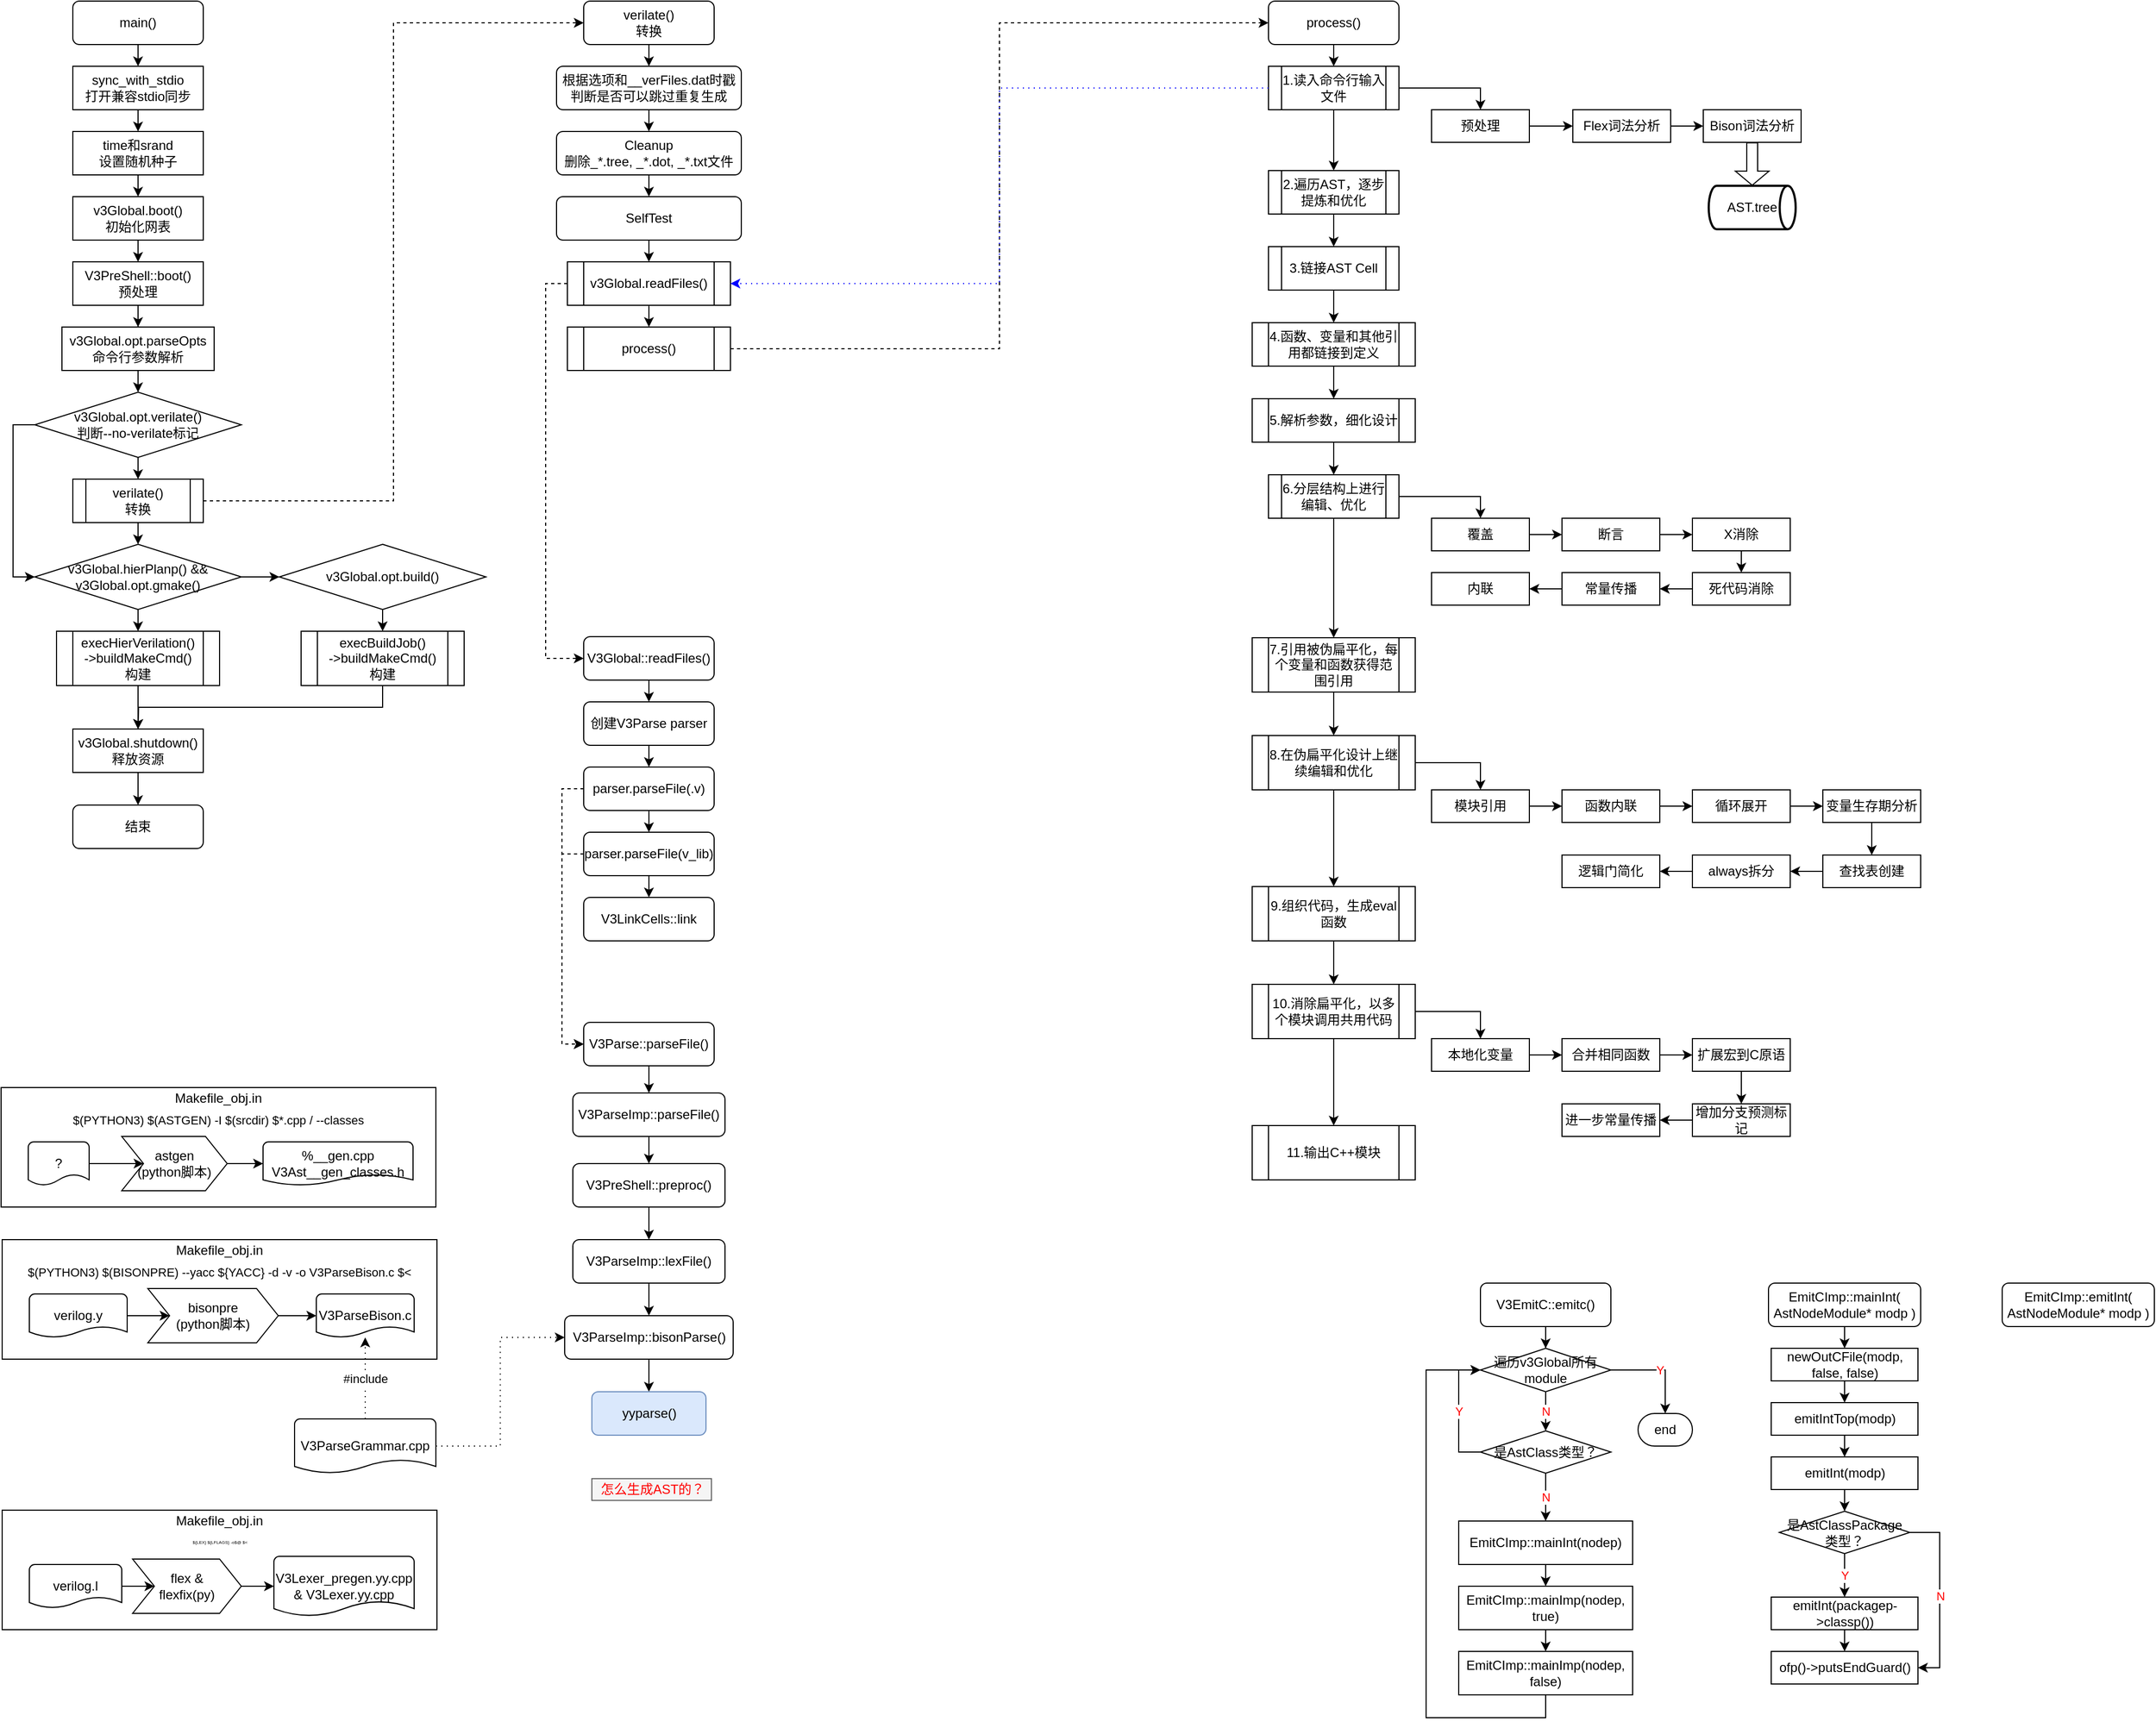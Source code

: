 <mxfile version="14.6.6" type="github">
  <diagram id="C5RBs43oDa-KdzZeNtuy" name="Page-1">
    <mxGraphModel dx="813" dy="435" grid="1" gridSize="10" guides="1" tooltips="1" connect="1" arrows="1" fold="1" page="1" pageScale="1" pageWidth="3300" pageHeight="4681" math="0" shadow="0">
      <root>
        <mxCell id="WIyWlLk6GJQsqaUBKTNV-0" />
        <mxCell id="WIyWlLk6GJQsqaUBKTNV-1" parent="WIyWlLk6GJQsqaUBKTNV-0" />
        <mxCell id="tmzfgXfwM9NLhvjGa7lV-47" value="" style="rounded=0;whiteSpace=wrap;html=1;strokeWidth=1;" vertex="1" parent="WIyWlLk6GJQsqaUBKTNV-1">
          <mxGeometry x="50" y="1170" width="400" height="110" as="geometry" />
        </mxCell>
        <mxCell id="bP5KUFuN8C3mjjLo8ime-2" style="edgeStyle=orthogonalEdgeStyle;rounded=0;orthogonalLoop=1;jettySize=auto;html=1;exitX=0.5;exitY=1;exitDx=0;exitDy=0;entryX=0.5;entryY=0;entryDx=0;entryDy=0;" parent="WIyWlLk6GJQsqaUBKTNV-1" source="WIyWlLk6GJQsqaUBKTNV-3" target="WT0UVrOEoNZwdIrJpfdh-0" edge="1">
          <mxGeometry relative="1" as="geometry" />
        </mxCell>
        <mxCell id="WIyWlLk6GJQsqaUBKTNV-3" value="main()" style="rounded=1;whiteSpace=wrap;html=1;fontSize=12;glass=0;strokeWidth=1;shadow=0;" parent="WIyWlLk6GJQsqaUBKTNV-1" vertex="1">
          <mxGeometry x="115" y="30" width="120" height="40" as="geometry" />
        </mxCell>
        <mxCell id="bP5KUFuN8C3mjjLo8ime-1" style="edgeStyle=orthogonalEdgeStyle;rounded=0;orthogonalLoop=1;jettySize=auto;html=1;exitX=0.5;exitY=1;exitDx=0;exitDy=0;entryX=0.5;entryY=0;entryDx=0;entryDy=0;" parent="WIyWlLk6GJQsqaUBKTNV-1" source="WT0UVrOEoNZwdIrJpfdh-0" target="bP5KUFuN8C3mjjLo8ime-0" edge="1">
          <mxGeometry relative="1" as="geometry" />
        </mxCell>
        <mxCell id="WT0UVrOEoNZwdIrJpfdh-0" value="sync_with_stdio&lt;br&gt;打开兼容stdio同步" style="rounded=0;whiteSpace=wrap;html=1;" parent="WIyWlLk6GJQsqaUBKTNV-1" vertex="1">
          <mxGeometry x="115" y="90" width="120" height="40" as="geometry" />
        </mxCell>
        <mxCell id="bP5KUFuN8C3mjjLo8ime-4" style="edgeStyle=orthogonalEdgeStyle;rounded=0;orthogonalLoop=1;jettySize=auto;html=1;exitX=0.5;exitY=1;exitDx=0;exitDy=0;entryX=0.5;entryY=0;entryDx=0;entryDy=0;" parent="WIyWlLk6GJQsqaUBKTNV-1" source="bP5KUFuN8C3mjjLo8ime-0" target="bP5KUFuN8C3mjjLo8ime-3" edge="1">
          <mxGeometry relative="1" as="geometry" />
        </mxCell>
        <mxCell id="bP5KUFuN8C3mjjLo8ime-0" value="time和srand&lt;br&gt;设置随机种子" style="rounded=0;whiteSpace=wrap;html=1;" parent="WIyWlLk6GJQsqaUBKTNV-1" vertex="1">
          <mxGeometry x="115" y="150" width="120" height="40" as="geometry" />
        </mxCell>
        <mxCell id="78SHquf4xXhVxRJzYclN-2" style="edgeStyle=orthogonalEdgeStyle;rounded=0;orthogonalLoop=1;jettySize=auto;html=1;exitX=0.5;exitY=1;exitDx=0;exitDy=0;entryX=0.5;entryY=0;entryDx=0;entryDy=0;" parent="WIyWlLk6GJQsqaUBKTNV-1" source="bP5KUFuN8C3mjjLo8ime-3" target="78SHquf4xXhVxRJzYclN-0" edge="1">
          <mxGeometry relative="1" as="geometry" />
        </mxCell>
        <mxCell id="bP5KUFuN8C3mjjLo8ime-3" value="v3Global.boot()&lt;br&gt;初始化网表" style="rounded=0;whiteSpace=wrap;html=1;" parent="WIyWlLk6GJQsqaUBKTNV-1" vertex="1">
          <mxGeometry x="115" y="210" width="120" height="40" as="geometry" />
        </mxCell>
        <mxCell id="78SHquf4xXhVxRJzYclN-3" style="edgeStyle=orthogonalEdgeStyle;rounded=0;orthogonalLoop=1;jettySize=auto;html=1;exitX=0.5;exitY=1;exitDx=0;exitDy=0;" parent="WIyWlLk6GJQsqaUBKTNV-1" source="78SHquf4xXhVxRJzYclN-0" target="78SHquf4xXhVxRJzYclN-1" edge="1">
          <mxGeometry relative="1" as="geometry" />
        </mxCell>
        <mxCell id="78SHquf4xXhVxRJzYclN-0" value="V3PreShell::boot()&lt;br&gt;预处理" style="rounded=0;whiteSpace=wrap;html=1;" parent="WIyWlLk6GJQsqaUBKTNV-1" vertex="1">
          <mxGeometry x="115" y="270" width="120" height="40" as="geometry" />
        </mxCell>
        <mxCell id="78SHquf4xXhVxRJzYclN-7" style="edgeStyle=orthogonalEdgeStyle;rounded=0;orthogonalLoop=1;jettySize=auto;html=1;exitX=0.5;exitY=1;exitDx=0;exitDy=0;entryX=0.5;entryY=0;entryDx=0;entryDy=0;" parent="WIyWlLk6GJQsqaUBKTNV-1" source="78SHquf4xXhVxRJzYclN-1" target="78SHquf4xXhVxRJzYclN-4" edge="1">
          <mxGeometry relative="1" as="geometry" />
        </mxCell>
        <mxCell id="78SHquf4xXhVxRJzYclN-1" value="v3Global.opt.parseOpts&lt;br&gt;命令行参数解析" style="rounded=0;whiteSpace=wrap;html=1;" parent="WIyWlLk6GJQsqaUBKTNV-1" vertex="1">
          <mxGeometry x="105" y="330" width="140" height="40" as="geometry" />
        </mxCell>
        <mxCell id="78SHquf4xXhVxRJzYclN-6" style="edgeStyle=orthogonalEdgeStyle;rounded=0;orthogonalLoop=1;jettySize=auto;html=1;exitX=0.5;exitY=1;exitDx=0;exitDy=0;entryX=0.5;entryY=0;entryDx=0;entryDy=0;" parent="WIyWlLk6GJQsqaUBKTNV-1" source="78SHquf4xXhVxRJzYclN-4" target="78SHquf4xXhVxRJzYclN-5" edge="1">
          <mxGeometry relative="1" as="geometry" />
        </mxCell>
        <mxCell id="78SHquf4xXhVxRJzYclN-12" style="edgeStyle=orthogonalEdgeStyle;rounded=0;orthogonalLoop=1;jettySize=auto;html=1;exitX=0;exitY=0.5;exitDx=0;exitDy=0;entryX=0;entryY=0.5;entryDx=0;entryDy=0;" parent="WIyWlLk6GJQsqaUBKTNV-1" source="78SHquf4xXhVxRJzYclN-4" target="78SHquf4xXhVxRJzYclN-9" edge="1">
          <mxGeometry relative="1" as="geometry" />
        </mxCell>
        <mxCell id="78SHquf4xXhVxRJzYclN-4" value="v3Global.opt.verilate()&lt;br&gt;判断--no-verilate标记" style="rhombus;whiteSpace=wrap;html=1;" parent="WIyWlLk6GJQsqaUBKTNV-1" vertex="1">
          <mxGeometry x="80" y="390" width="190" height="60" as="geometry" />
        </mxCell>
        <mxCell id="78SHquf4xXhVxRJzYclN-11" style="edgeStyle=orthogonalEdgeStyle;rounded=0;orthogonalLoop=1;jettySize=auto;html=1;exitX=0.5;exitY=1;exitDx=0;exitDy=0;entryX=0.5;entryY=0;entryDx=0;entryDy=0;" parent="WIyWlLk6GJQsqaUBKTNV-1" source="78SHquf4xXhVxRJzYclN-5" target="78SHquf4xXhVxRJzYclN-9" edge="1">
          <mxGeometry relative="1" as="geometry" />
        </mxCell>
        <mxCell id="tmzfgXfwM9NLhvjGa7lV-13" style="edgeStyle=orthogonalEdgeStyle;rounded=0;orthogonalLoop=1;jettySize=auto;html=1;exitX=1;exitY=0.5;exitDx=0;exitDy=0;entryX=0;entryY=0.5;entryDx=0;entryDy=0;dashed=1;strokeWidth=1;jumpSize=6;" edge="1" parent="WIyWlLk6GJQsqaUBKTNV-1" source="78SHquf4xXhVxRJzYclN-5" target="tmzfgXfwM9NLhvjGa7lV-1">
          <mxGeometry relative="1" as="geometry" />
        </mxCell>
        <mxCell id="78SHquf4xXhVxRJzYclN-5" value="verilate()&lt;br&gt;转换" style="shape=process;whiteSpace=wrap;html=1;backgroundOutline=1;" parent="WIyWlLk6GJQsqaUBKTNV-1" vertex="1">
          <mxGeometry x="115" y="470" width="120" height="40" as="geometry" />
        </mxCell>
        <mxCell id="78SHquf4xXhVxRJzYclN-18" style="edgeStyle=orthogonalEdgeStyle;rounded=0;orthogonalLoop=1;jettySize=auto;html=1;exitX=0.5;exitY=1;exitDx=0;exitDy=0;" parent="WIyWlLk6GJQsqaUBKTNV-1" source="78SHquf4xXhVxRJzYclN-8" target="78SHquf4xXhVxRJzYclN-17" edge="1">
          <mxGeometry relative="1" as="geometry" />
        </mxCell>
        <mxCell id="78SHquf4xXhVxRJzYclN-8" value="execHierVerilation()&lt;br&gt;-&amp;gt;buildMakeCmd()&lt;br&gt;构建" style="shape=process;whiteSpace=wrap;html=1;backgroundOutline=1;" parent="WIyWlLk6GJQsqaUBKTNV-1" vertex="1">
          <mxGeometry x="100" y="610" width="150" height="50" as="geometry" />
        </mxCell>
        <mxCell id="78SHquf4xXhVxRJzYclN-10" style="edgeStyle=orthogonalEdgeStyle;rounded=0;orthogonalLoop=1;jettySize=auto;html=1;exitX=0.5;exitY=1;exitDx=0;exitDy=0;entryX=0.5;entryY=0;entryDx=0;entryDy=0;" parent="WIyWlLk6GJQsqaUBKTNV-1" source="78SHquf4xXhVxRJzYclN-9" target="78SHquf4xXhVxRJzYclN-8" edge="1">
          <mxGeometry relative="1" as="geometry" />
        </mxCell>
        <mxCell id="78SHquf4xXhVxRJzYclN-16" style="edgeStyle=orthogonalEdgeStyle;rounded=0;orthogonalLoop=1;jettySize=auto;html=1;exitX=1;exitY=0.5;exitDx=0;exitDy=0;entryX=0;entryY=0.5;entryDx=0;entryDy=0;" parent="WIyWlLk6GJQsqaUBKTNV-1" source="78SHquf4xXhVxRJzYclN-9" target="78SHquf4xXhVxRJzYclN-14" edge="1">
          <mxGeometry relative="1" as="geometry" />
        </mxCell>
        <mxCell id="78SHquf4xXhVxRJzYclN-9" value="v3Global.hierPlanp() &amp;amp;&amp;amp; v3Global.opt.gmake()" style="rhombus;whiteSpace=wrap;html=1;" parent="WIyWlLk6GJQsqaUBKTNV-1" vertex="1">
          <mxGeometry x="80" y="530" width="190" height="60" as="geometry" />
        </mxCell>
        <mxCell id="78SHquf4xXhVxRJzYclN-19" style="edgeStyle=orthogonalEdgeStyle;rounded=0;orthogonalLoop=1;jettySize=auto;html=1;exitX=0.5;exitY=1;exitDx=0;exitDy=0;" parent="WIyWlLk6GJQsqaUBKTNV-1" source="78SHquf4xXhVxRJzYclN-13" edge="1">
          <mxGeometry relative="1" as="geometry">
            <mxPoint x="175" y="700" as="targetPoint" />
          </mxGeometry>
        </mxCell>
        <mxCell id="78SHquf4xXhVxRJzYclN-13" value="execBuildJob()&lt;br&gt;-&amp;gt;buildMakeCmd()&lt;br&gt;构建" style="shape=process;whiteSpace=wrap;html=1;backgroundOutline=1;" parent="WIyWlLk6GJQsqaUBKTNV-1" vertex="1">
          <mxGeometry x="325" y="610" width="150" height="50" as="geometry" />
        </mxCell>
        <mxCell id="78SHquf4xXhVxRJzYclN-15" style="edgeStyle=orthogonalEdgeStyle;rounded=0;orthogonalLoop=1;jettySize=auto;html=1;exitX=0.5;exitY=1;exitDx=0;exitDy=0;entryX=0.5;entryY=0;entryDx=0;entryDy=0;" parent="WIyWlLk6GJQsqaUBKTNV-1" source="78SHquf4xXhVxRJzYclN-14" target="78SHquf4xXhVxRJzYclN-13" edge="1">
          <mxGeometry relative="1" as="geometry" />
        </mxCell>
        <mxCell id="78SHquf4xXhVxRJzYclN-14" value="v3Global.opt.build()" style="rhombus;whiteSpace=wrap;html=1;" parent="WIyWlLk6GJQsqaUBKTNV-1" vertex="1">
          <mxGeometry x="305" y="530" width="190" height="60" as="geometry" />
        </mxCell>
        <mxCell id="78SHquf4xXhVxRJzYclN-21" style="edgeStyle=orthogonalEdgeStyle;rounded=0;orthogonalLoop=1;jettySize=auto;html=1;exitX=0.5;exitY=1;exitDx=0;exitDy=0;entryX=0.5;entryY=0;entryDx=0;entryDy=0;" parent="WIyWlLk6GJQsqaUBKTNV-1" source="78SHquf4xXhVxRJzYclN-17" target="78SHquf4xXhVxRJzYclN-20" edge="1">
          <mxGeometry relative="1" as="geometry" />
        </mxCell>
        <mxCell id="78SHquf4xXhVxRJzYclN-17" value="v3Global.shutdown()&lt;br&gt;释放资源" style="rounded=0;whiteSpace=wrap;html=1;" parent="WIyWlLk6GJQsqaUBKTNV-1" vertex="1">
          <mxGeometry x="115" y="700" width="120" height="40" as="geometry" />
        </mxCell>
        <mxCell id="78SHquf4xXhVxRJzYclN-20" value="结束" style="rounded=1;whiteSpace=wrap;html=1;" parent="WIyWlLk6GJQsqaUBKTNV-1" vertex="1">
          <mxGeometry x="115" y="770" width="120" height="40" as="geometry" />
        </mxCell>
        <mxCell id="78SHquf4xXhVxRJzYclN-24" style="edgeStyle=orthogonalEdgeStyle;rounded=0;orthogonalLoop=1;jettySize=auto;html=1;exitX=1;exitY=0.5;exitDx=0;exitDy=0;entryX=0.5;entryY=0;entryDx=0;entryDy=0;" parent="WIyWlLk6GJQsqaUBKTNV-1" source="78SHquf4xXhVxRJzYclN-29" target="78SHquf4xXhVxRJzYclN-23" edge="1">
          <mxGeometry relative="1" as="geometry" />
        </mxCell>
        <mxCell id="78SHquf4xXhVxRJzYclN-26" style="edgeStyle=orthogonalEdgeStyle;rounded=0;orthogonalLoop=1;jettySize=auto;html=1;exitX=1;exitY=0.5;exitDx=0;exitDy=0;entryX=0;entryY=0.5;entryDx=0;entryDy=0;" parent="WIyWlLk6GJQsqaUBKTNV-1" source="78SHquf4xXhVxRJzYclN-23" target="78SHquf4xXhVxRJzYclN-25" edge="1">
          <mxGeometry relative="1" as="geometry" />
        </mxCell>
        <mxCell id="78SHquf4xXhVxRJzYclN-23" value="预处理" style="rounded=0;whiteSpace=wrap;html=1;" parent="WIyWlLk6GJQsqaUBKTNV-1" vertex="1">
          <mxGeometry x="1365" y="130" width="90" height="30" as="geometry" />
        </mxCell>
        <mxCell id="78SHquf4xXhVxRJzYclN-28" style="edgeStyle=orthogonalEdgeStyle;rounded=0;orthogonalLoop=1;jettySize=auto;html=1;exitX=1;exitY=0.5;exitDx=0;exitDy=0;entryX=0;entryY=0.5;entryDx=0;entryDy=0;" parent="WIyWlLk6GJQsqaUBKTNV-1" source="78SHquf4xXhVxRJzYclN-25" target="78SHquf4xXhVxRJzYclN-27" edge="1">
          <mxGeometry relative="1" as="geometry" />
        </mxCell>
        <mxCell id="78SHquf4xXhVxRJzYclN-25" value="Flex词法分析" style="rounded=0;whiteSpace=wrap;html=1;" parent="WIyWlLk6GJQsqaUBKTNV-1" vertex="1">
          <mxGeometry x="1495" y="130" width="90" height="30" as="geometry" />
        </mxCell>
        <mxCell id="78SHquf4xXhVxRJzYclN-34" style="edgeStyle=orthogonalEdgeStyle;rounded=0;orthogonalLoop=1;jettySize=auto;html=1;exitX=0.5;exitY=1;exitDx=0;exitDy=0;entryX=0.5;entryY=0;entryDx=0;entryDy=0;entryPerimeter=0;shape=flexArrow;endSize=4;startSize=4;strokeWidth=1;" parent="WIyWlLk6GJQsqaUBKTNV-1" source="78SHquf4xXhVxRJzYclN-27" target="78SHquf4xXhVxRJzYclN-33" edge="1">
          <mxGeometry relative="1" as="geometry" />
        </mxCell>
        <mxCell id="78SHquf4xXhVxRJzYclN-27" value="Bison词法分析" style="rounded=0;whiteSpace=wrap;html=1;" parent="WIyWlLk6GJQsqaUBKTNV-1" vertex="1">
          <mxGeometry x="1615" y="130" width="90" height="30" as="geometry" />
        </mxCell>
        <mxCell id="78SHquf4xXhVxRJzYclN-40" style="edgeStyle=orthogonalEdgeStyle;rounded=0;orthogonalLoop=1;jettySize=auto;html=1;exitX=0.5;exitY=1;exitDx=0;exitDy=0;strokeWidth=1;" parent="WIyWlLk6GJQsqaUBKTNV-1" source="78SHquf4xXhVxRJzYclN-29" target="78SHquf4xXhVxRJzYclN-35" edge="1">
          <mxGeometry relative="1" as="geometry" />
        </mxCell>
        <mxCell id="78SHquf4xXhVxRJzYclN-29" value="&lt;span&gt;1.读入命令行输入文件&lt;/span&gt;" style="shape=process;whiteSpace=wrap;html=1;backgroundOutline=1;" parent="WIyWlLk6GJQsqaUBKTNV-1" vertex="1">
          <mxGeometry x="1215" y="90" width="120" height="40" as="geometry" />
        </mxCell>
        <mxCell id="78SHquf4xXhVxRJzYclN-33" value="AST.tree" style="strokeWidth=2;html=1;shape=mxgraph.flowchart.direct_data;whiteSpace=wrap;" parent="WIyWlLk6GJQsqaUBKTNV-1" vertex="1">
          <mxGeometry x="1620" y="200" width="80" height="40" as="geometry" />
        </mxCell>
        <mxCell id="78SHquf4xXhVxRJzYclN-41" style="edgeStyle=orthogonalEdgeStyle;rounded=0;orthogonalLoop=1;jettySize=auto;html=1;exitX=0.5;exitY=1;exitDx=0;exitDy=0;entryX=0.5;entryY=0;entryDx=0;entryDy=0;strokeWidth=1;" parent="WIyWlLk6GJQsqaUBKTNV-1" source="78SHquf4xXhVxRJzYclN-35" target="78SHquf4xXhVxRJzYclN-36" edge="1">
          <mxGeometry relative="1" as="geometry" />
        </mxCell>
        <mxCell id="78SHquf4xXhVxRJzYclN-35" value="&lt;span&gt;2.遍历AST，逐步提炼和优化&lt;/span&gt;" style="shape=process;whiteSpace=wrap;html=1;backgroundOutline=1;" parent="WIyWlLk6GJQsqaUBKTNV-1" vertex="1">
          <mxGeometry x="1215" y="186" width="120" height="40" as="geometry" />
        </mxCell>
        <mxCell id="78SHquf4xXhVxRJzYclN-42" style="edgeStyle=orthogonalEdgeStyle;rounded=0;orthogonalLoop=1;jettySize=auto;html=1;exitX=0.5;exitY=1;exitDx=0;exitDy=0;entryX=0.5;entryY=0;entryDx=0;entryDy=0;strokeWidth=1;" parent="WIyWlLk6GJQsqaUBKTNV-1" source="78SHquf4xXhVxRJzYclN-36" target="78SHquf4xXhVxRJzYclN-37" edge="1">
          <mxGeometry relative="1" as="geometry" />
        </mxCell>
        <mxCell id="78SHquf4xXhVxRJzYclN-36" value="&lt;span&gt;3.&lt;/span&gt;链接&lt;span&gt;AST Cell&lt;/span&gt;" style="shape=process;whiteSpace=wrap;html=1;backgroundOutline=1;" parent="WIyWlLk6GJQsqaUBKTNV-1" vertex="1">
          <mxGeometry x="1215" y="256" width="120" height="40" as="geometry" />
        </mxCell>
        <mxCell id="78SHquf4xXhVxRJzYclN-59" style="edgeStyle=orthogonalEdgeStyle;rounded=0;orthogonalLoop=1;jettySize=auto;html=1;exitX=0.5;exitY=1;exitDx=0;exitDy=0;entryX=0.5;entryY=0;entryDx=0;entryDy=0;strokeWidth=1;" parent="WIyWlLk6GJQsqaUBKTNV-1" source="78SHquf4xXhVxRJzYclN-37" target="78SHquf4xXhVxRJzYclN-43" edge="1">
          <mxGeometry relative="1" as="geometry" />
        </mxCell>
        <mxCell id="78SHquf4xXhVxRJzYclN-37" value="&lt;span&gt;4.函数、变量和其他引用都链接到定义&lt;/span&gt;" style="shape=process;whiteSpace=wrap;html=1;backgroundOutline=1;" parent="WIyWlLk6GJQsqaUBKTNV-1" vertex="1">
          <mxGeometry x="1200" y="326" width="150" height="40" as="geometry" />
        </mxCell>
        <mxCell id="78SHquf4xXhVxRJzYclN-39" style="edgeStyle=orthogonalEdgeStyle;rounded=0;orthogonalLoop=1;jettySize=auto;html=1;exitX=0.5;exitY=1;exitDx=0;exitDy=0;entryX=0.5;entryY=0;entryDx=0;entryDy=0;strokeWidth=1;" parent="WIyWlLk6GJQsqaUBKTNV-1" source="78SHquf4xXhVxRJzYclN-38" target="78SHquf4xXhVxRJzYclN-29" edge="1">
          <mxGeometry relative="1" as="geometry" />
        </mxCell>
        <mxCell id="78SHquf4xXhVxRJzYclN-38" value="process()" style="rounded=1;whiteSpace=wrap;html=1;fontSize=12;glass=0;strokeWidth=1;shadow=0;" parent="WIyWlLk6GJQsqaUBKTNV-1" vertex="1">
          <mxGeometry x="1215" y="30" width="120" height="40" as="geometry" />
        </mxCell>
        <mxCell id="78SHquf4xXhVxRJzYclN-60" style="edgeStyle=orthogonalEdgeStyle;rounded=0;orthogonalLoop=1;jettySize=auto;html=1;exitX=0.5;exitY=1;exitDx=0;exitDy=0;entryX=0.5;entryY=0;entryDx=0;entryDy=0;strokeWidth=1;" parent="WIyWlLk6GJQsqaUBKTNV-1" source="78SHquf4xXhVxRJzYclN-43" target="78SHquf4xXhVxRJzYclN-45" edge="1">
          <mxGeometry relative="1" as="geometry" />
        </mxCell>
        <mxCell id="78SHquf4xXhVxRJzYclN-43" value="&lt;span&gt;5.解析参数，细化设计&lt;/span&gt;" style="shape=process;whiteSpace=wrap;html=1;backgroundOutline=1;" parent="WIyWlLk6GJQsqaUBKTNV-1" vertex="1">
          <mxGeometry x="1200" y="396" width="150" height="40" as="geometry" />
        </mxCell>
        <mxCell id="78SHquf4xXhVxRJzYclN-52" style="edgeStyle=orthogonalEdgeStyle;rounded=0;orthogonalLoop=1;jettySize=auto;html=1;exitX=1;exitY=0.5;exitDx=0;exitDy=0;entryX=0.5;entryY=0;entryDx=0;entryDy=0;strokeWidth=1;" parent="WIyWlLk6GJQsqaUBKTNV-1" source="78SHquf4xXhVxRJzYclN-45" target="78SHquf4xXhVxRJzYclN-46" edge="1">
          <mxGeometry relative="1" as="geometry" />
        </mxCell>
        <mxCell id="78SHquf4xXhVxRJzYclN-62" style="edgeStyle=orthogonalEdgeStyle;rounded=0;orthogonalLoop=1;jettySize=auto;html=1;exitX=0.5;exitY=1;exitDx=0;exitDy=0;entryX=0.5;entryY=0;entryDx=0;entryDy=0;strokeWidth=1;" parent="WIyWlLk6GJQsqaUBKTNV-1" source="78SHquf4xXhVxRJzYclN-45" target="78SHquf4xXhVxRJzYclN-61" edge="1">
          <mxGeometry relative="1" as="geometry" />
        </mxCell>
        <mxCell id="78SHquf4xXhVxRJzYclN-45" value="6.分层结构上进行编辑、优化" style="shape=process;whiteSpace=wrap;html=1;backgroundOutline=1;" parent="WIyWlLk6GJQsqaUBKTNV-1" vertex="1">
          <mxGeometry x="1215" y="466" width="120" height="40" as="geometry" />
        </mxCell>
        <mxCell id="78SHquf4xXhVxRJzYclN-54" style="edgeStyle=orthogonalEdgeStyle;rounded=0;orthogonalLoop=1;jettySize=auto;html=1;exitX=1;exitY=0.5;exitDx=0;exitDy=0;strokeWidth=1;" parent="WIyWlLk6GJQsqaUBKTNV-1" source="78SHquf4xXhVxRJzYclN-46" target="78SHquf4xXhVxRJzYclN-48" edge="1">
          <mxGeometry relative="1" as="geometry" />
        </mxCell>
        <mxCell id="78SHquf4xXhVxRJzYclN-46" value="覆盖" style="rounded=0;whiteSpace=wrap;html=1;" parent="WIyWlLk6GJQsqaUBKTNV-1" vertex="1">
          <mxGeometry x="1365" y="506" width="90" height="30" as="geometry" />
        </mxCell>
        <mxCell id="78SHquf4xXhVxRJzYclN-47" value="内联" style="rounded=0;whiteSpace=wrap;html=1;" parent="WIyWlLk6GJQsqaUBKTNV-1" vertex="1">
          <mxGeometry x="1365" y="556" width="90" height="30" as="geometry" />
        </mxCell>
        <mxCell id="78SHquf4xXhVxRJzYclN-55" style="edgeStyle=orthogonalEdgeStyle;rounded=0;orthogonalLoop=1;jettySize=auto;html=1;exitX=1;exitY=0.5;exitDx=0;exitDy=0;strokeWidth=1;" parent="WIyWlLk6GJQsqaUBKTNV-1" source="78SHquf4xXhVxRJzYclN-48" target="78SHquf4xXhVxRJzYclN-50" edge="1">
          <mxGeometry relative="1" as="geometry" />
        </mxCell>
        <mxCell id="78SHquf4xXhVxRJzYclN-48" value="断言" style="rounded=0;whiteSpace=wrap;html=1;" parent="WIyWlLk6GJQsqaUBKTNV-1" vertex="1">
          <mxGeometry x="1485" y="506" width="90" height="30" as="geometry" />
        </mxCell>
        <mxCell id="78SHquf4xXhVxRJzYclN-58" style="edgeStyle=orthogonalEdgeStyle;rounded=0;orthogonalLoop=1;jettySize=auto;html=1;exitX=0;exitY=0.5;exitDx=0;exitDy=0;entryX=1;entryY=0.5;entryDx=0;entryDy=0;strokeWidth=1;" parent="WIyWlLk6GJQsqaUBKTNV-1" source="78SHquf4xXhVxRJzYclN-49" target="78SHquf4xXhVxRJzYclN-47" edge="1">
          <mxGeometry relative="1" as="geometry" />
        </mxCell>
        <mxCell id="78SHquf4xXhVxRJzYclN-49" value="常量传播" style="rounded=0;whiteSpace=wrap;html=1;" parent="WIyWlLk6GJQsqaUBKTNV-1" vertex="1">
          <mxGeometry x="1485" y="556" width="90" height="30" as="geometry" />
        </mxCell>
        <mxCell id="78SHquf4xXhVxRJzYclN-56" style="edgeStyle=orthogonalEdgeStyle;rounded=0;orthogonalLoop=1;jettySize=auto;html=1;exitX=0.5;exitY=1;exitDx=0;exitDy=0;entryX=0.5;entryY=0;entryDx=0;entryDy=0;strokeWidth=1;" parent="WIyWlLk6GJQsqaUBKTNV-1" source="78SHquf4xXhVxRJzYclN-50" target="78SHquf4xXhVxRJzYclN-51" edge="1">
          <mxGeometry relative="1" as="geometry" />
        </mxCell>
        <mxCell id="78SHquf4xXhVxRJzYclN-50" value="X消除" style="rounded=0;whiteSpace=wrap;html=1;" parent="WIyWlLk6GJQsqaUBKTNV-1" vertex="1">
          <mxGeometry x="1605" y="506" width="90" height="30" as="geometry" />
        </mxCell>
        <mxCell id="78SHquf4xXhVxRJzYclN-57" style="edgeStyle=orthogonalEdgeStyle;rounded=0;orthogonalLoop=1;jettySize=auto;html=1;exitX=0;exitY=0.5;exitDx=0;exitDy=0;entryX=1;entryY=0.5;entryDx=0;entryDy=0;strokeWidth=1;" parent="WIyWlLk6GJQsqaUBKTNV-1" source="78SHquf4xXhVxRJzYclN-51" target="78SHquf4xXhVxRJzYclN-49" edge="1">
          <mxGeometry relative="1" as="geometry" />
        </mxCell>
        <mxCell id="78SHquf4xXhVxRJzYclN-51" value="死代码消除" style="rounded=0;whiteSpace=wrap;html=1;" parent="WIyWlLk6GJQsqaUBKTNV-1" vertex="1">
          <mxGeometry x="1605" y="556" width="90" height="30" as="geometry" />
        </mxCell>
        <mxCell id="78SHquf4xXhVxRJzYclN-78" value="" style="edgeStyle=orthogonalEdgeStyle;rounded=0;orthogonalLoop=1;jettySize=auto;html=1;strokeWidth=1;" parent="WIyWlLk6GJQsqaUBKTNV-1" source="78SHquf4xXhVxRJzYclN-61" target="78SHquf4xXhVxRJzYclN-63" edge="1">
          <mxGeometry relative="1" as="geometry" />
        </mxCell>
        <mxCell id="78SHquf4xXhVxRJzYclN-61" value="&lt;span&gt;7.引用被伪扁平化，每个变量和函数获得范围引用&lt;/span&gt;" style="shape=process;whiteSpace=wrap;html=1;backgroundOutline=1;" parent="WIyWlLk6GJQsqaUBKTNV-1" vertex="1">
          <mxGeometry x="1200" y="616" width="150" height="50" as="geometry" />
        </mxCell>
        <mxCell id="78SHquf4xXhVxRJzYclN-71" style="edgeStyle=orthogonalEdgeStyle;rounded=0;orthogonalLoop=1;jettySize=auto;html=1;exitX=1;exitY=0.5;exitDx=0;exitDy=0;entryX=0.5;entryY=0;entryDx=0;entryDy=0;strokeWidth=1;" parent="WIyWlLk6GJQsqaUBKTNV-1" source="78SHquf4xXhVxRJzYclN-63" target="78SHquf4xXhVxRJzYclN-64" edge="1">
          <mxGeometry relative="1" as="geometry" />
        </mxCell>
        <mxCell id="78SHquf4xXhVxRJzYclN-87" style="edgeStyle=orthogonalEdgeStyle;rounded=0;orthogonalLoop=1;jettySize=auto;html=1;exitX=0.5;exitY=1;exitDx=0;exitDy=0;entryX=0.5;entryY=0;entryDx=0;entryDy=0;strokeWidth=1;" parent="WIyWlLk6GJQsqaUBKTNV-1" source="78SHquf4xXhVxRJzYclN-63" target="78SHquf4xXhVxRJzYclN-79" edge="1">
          <mxGeometry relative="1" as="geometry" />
        </mxCell>
        <mxCell id="78SHquf4xXhVxRJzYclN-63" value="&lt;span&gt;8.在伪扁平化设计上继续编辑和优化&lt;/span&gt;" style="shape=process;whiteSpace=wrap;html=1;backgroundOutline=1;" parent="WIyWlLk6GJQsqaUBKTNV-1" vertex="1">
          <mxGeometry x="1200" y="706" width="150" height="50" as="geometry" />
        </mxCell>
        <mxCell id="78SHquf4xXhVxRJzYclN-72" style="edgeStyle=orthogonalEdgeStyle;rounded=0;orthogonalLoop=1;jettySize=auto;html=1;exitX=1;exitY=0.5;exitDx=0;exitDy=0;entryX=0;entryY=0.5;entryDx=0;entryDy=0;strokeWidth=1;" parent="WIyWlLk6GJQsqaUBKTNV-1" source="78SHquf4xXhVxRJzYclN-64" target="78SHquf4xXhVxRJzYclN-65" edge="1">
          <mxGeometry relative="1" as="geometry" />
        </mxCell>
        <mxCell id="78SHquf4xXhVxRJzYclN-64" value="模块引用" style="rounded=0;whiteSpace=wrap;html=1;" parent="WIyWlLk6GJQsqaUBKTNV-1" vertex="1">
          <mxGeometry x="1365" y="756" width="90" height="30" as="geometry" />
        </mxCell>
        <mxCell id="78SHquf4xXhVxRJzYclN-73" style="edgeStyle=orthogonalEdgeStyle;rounded=0;orthogonalLoop=1;jettySize=auto;html=1;exitX=1;exitY=0.5;exitDx=0;exitDy=0;strokeWidth=1;" parent="WIyWlLk6GJQsqaUBKTNV-1" source="78SHquf4xXhVxRJzYclN-65" target="78SHquf4xXhVxRJzYclN-66" edge="1">
          <mxGeometry relative="1" as="geometry" />
        </mxCell>
        <mxCell id="78SHquf4xXhVxRJzYclN-65" value="函数内联" style="rounded=0;whiteSpace=wrap;html=1;" parent="WIyWlLk6GJQsqaUBKTNV-1" vertex="1">
          <mxGeometry x="1485" y="756" width="90" height="30" as="geometry" />
        </mxCell>
        <mxCell id="78SHquf4xXhVxRJzYclN-74" value="" style="edgeStyle=orthogonalEdgeStyle;rounded=0;orthogonalLoop=1;jettySize=auto;html=1;strokeWidth=1;" parent="WIyWlLk6GJQsqaUBKTNV-1" source="78SHquf4xXhVxRJzYclN-66" target="78SHquf4xXhVxRJzYclN-67" edge="1">
          <mxGeometry relative="1" as="geometry" />
        </mxCell>
        <mxCell id="78SHquf4xXhVxRJzYclN-66" value="循环展开" style="rounded=0;whiteSpace=wrap;html=1;" parent="WIyWlLk6GJQsqaUBKTNV-1" vertex="1">
          <mxGeometry x="1605" y="756" width="90" height="30" as="geometry" />
        </mxCell>
        <mxCell id="78SHquf4xXhVxRJzYclN-75" value="" style="edgeStyle=orthogonalEdgeStyle;rounded=0;orthogonalLoop=1;jettySize=auto;html=1;strokeWidth=1;" parent="WIyWlLk6GJQsqaUBKTNV-1" source="78SHquf4xXhVxRJzYclN-67" target="78SHquf4xXhVxRJzYclN-68" edge="1">
          <mxGeometry relative="1" as="geometry" />
        </mxCell>
        <mxCell id="78SHquf4xXhVxRJzYclN-67" value="变量生存期分析" style="rounded=0;whiteSpace=wrap;html=1;" parent="WIyWlLk6GJQsqaUBKTNV-1" vertex="1">
          <mxGeometry x="1725" y="756" width="90" height="30" as="geometry" />
        </mxCell>
        <mxCell id="78SHquf4xXhVxRJzYclN-76" value="" style="edgeStyle=orthogonalEdgeStyle;rounded=0;orthogonalLoop=1;jettySize=auto;html=1;strokeWidth=1;" parent="WIyWlLk6GJQsqaUBKTNV-1" source="78SHquf4xXhVxRJzYclN-68" target="78SHquf4xXhVxRJzYclN-69" edge="1">
          <mxGeometry relative="1" as="geometry" />
        </mxCell>
        <mxCell id="78SHquf4xXhVxRJzYclN-68" value="查找表创建" style="rounded=0;whiteSpace=wrap;html=1;" parent="WIyWlLk6GJQsqaUBKTNV-1" vertex="1">
          <mxGeometry x="1725" y="816" width="90" height="30" as="geometry" />
        </mxCell>
        <mxCell id="78SHquf4xXhVxRJzYclN-77" value="" style="edgeStyle=orthogonalEdgeStyle;rounded=0;orthogonalLoop=1;jettySize=auto;html=1;strokeWidth=1;" parent="WIyWlLk6GJQsqaUBKTNV-1" source="78SHquf4xXhVxRJzYclN-69" target="78SHquf4xXhVxRJzYclN-70" edge="1">
          <mxGeometry relative="1" as="geometry" />
        </mxCell>
        <mxCell id="78SHquf4xXhVxRJzYclN-69" value="always拆分" style="rounded=0;whiteSpace=wrap;html=1;" parent="WIyWlLk6GJQsqaUBKTNV-1" vertex="1">
          <mxGeometry x="1605" y="816" width="90" height="30" as="geometry" />
        </mxCell>
        <mxCell id="78SHquf4xXhVxRJzYclN-70" value="逻辑门简化" style="rounded=0;whiteSpace=wrap;html=1;" parent="WIyWlLk6GJQsqaUBKTNV-1" vertex="1">
          <mxGeometry x="1485" y="816" width="90" height="30" as="geometry" />
        </mxCell>
        <mxCell id="78SHquf4xXhVxRJzYclN-88" style="edgeStyle=orthogonalEdgeStyle;rounded=0;orthogonalLoop=1;jettySize=auto;html=1;exitX=0.5;exitY=1;exitDx=0;exitDy=0;entryX=0.5;entryY=0;entryDx=0;entryDy=0;strokeWidth=1;" parent="WIyWlLk6GJQsqaUBKTNV-1" source="78SHquf4xXhVxRJzYclN-79" target="78SHquf4xXhVxRJzYclN-80" edge="1">
          <mxGeometry relative="1" as="geometry" />
        </mxCell>
        <mxCell id="78SHquf4xXhVxRJzYclN-79" value="&lt;span&gt;9.组织代码，生成eval函数&lt;/span&gt;" style="shape=process;whiteSpace=wrap;html=1;backgroundOutline=1;" parent="WIyWlLk6GJQsqaUBKTNV-1" vertex="1">
          <mxGeometry x="1200" y="845" width="150" height="50" as="geometry" />
        </mxCell>
        <mxCell id="78SHquf4xXhVxRJzYclN-89" style="edgeStyle=orthogonalEdgeStyle;rounded=0;orthogonalLoop=1;jettySize=auto;html=1;exitX=0.5;exitY=1;exitDx=0;exitDy=0;entryX=0.5;entryY=0;entryDx=0;entryDy=0;strokeWidth=1;" parent="WIyWlLk6GJQsqaUBKTNV-1" source="78SHquf4xXhVxRJzYclN-80" target="78SHquf4xXhVxRJzYclN-81" edge="1">
          <mxGeometry relative="1" as="geometry" />
        </mxCell>
        <mxCell id="78SHquf4xXhVxRJzYclN-90" style="edgeStyle=orthogonalEdgeStyle;rounded=0;orthogonalLoop=1;jettySize=auto;html=1;exitX=1;exitY=0.5;exitDx=0;exitDy=0;entryX=0.5;entryY=0;entryDx=0;entryDy=0;strokeWidth=1;" parent="WIyWlLk6GJQsqaUBKTNV-1" source="78SHquf4xXhVxRJzYclN-80" target="78SHquf4xXhVxRJzYclN-82" edge="1">
          <mxGeometry relative="1" as="geometry" />
        </mxCell>
        <mxCell id="78SHquf4xXhVxRJzYclN-80" value="&lt;span&gt;10.消除扁平化，以多个模块调用共用代码&lt;/span&gt;" style="shape=process;whiteSpace=wrap;html=1;backgroundOutline=1;" parent="WIyWlLk6GJQsqaUBKTNV-1" vertex="1">
          <mxGeometry x="1200" y="935" width="150" height="50" as="geometry" />
        </mxCell>
        <mxCell id="78SHquf4xXhVxRJzYclN-81" value="&lt;span&gt;11.输出C++模块&lt;/span&gt;" style="shape=process;whiteSpace=wrap;html=1;backgroundOutline=1;" parent="WIyWlLk6GJQsqaUBKTNV-1" vertex="1">
          <mxGeometry x="1200" y="1065" width="150" height="50" as="geometry" />
        </mxCell>
        <mxCell id="78SHquf4xXhVxRJzYclN-91" style="edgeStyle=orthogonalEdgeStyle;rounded=0;orthogonalLoop=1;jettySize=auto;html=1;exitX=1;exitY=0.5;exitDx=0;exitDy=0;entryX=0;entryY=0.5;entryDx=0;entryDy=0;strokeWidth=1;" parent="WIyWlLk6GJQsqaUBKTNV-1" source="78SHquf4xXhVxRJzYclN-82" target="78SHquf4xXhVxRJzYclN-83" edge="1">
          <mxGeometry relative="1" as="geometry" />
        </mxCell>
        <mxCell id="78SHquf4xXhVxRJzYclN-82" value="本地化变量" style="rounded=0;whiteSpace=wrap;html=1;" parent="WIyWlLk6GJQsqaUBKTNV-1" vertex="1">
          <mxGeometry x="1365" y="985" width="90" height="30" as="geometry" />
        </mxCell>
        <mxCell id="78SHquf4xXhVxRJzYclN-92" value="" style="edgeStyle=orthogonalEdgeStyle;rounded=0;orthogonalLoop=1;jettySize=auto;html=1;strokeWidth=1;" parent="WIyWlLk6GJQsqaUBKTNV-1" source="78SHquf4xXhVxRJzYclN-83" target="78SHquf4xXhVxRJzYclN-84" edge="1">
          <mxGeometry relative="1" as="geometry" />
        </mxCell>
        <mxCell id="78SHquf4xXhVxRJzYclN-83" value="合并相同函数" style="rounded=0;whiteSpace=wrap;html=1;" parent="WIyWlLk6GJQsqaUBKTNV-1" vertex="1">
          <mxGeometry x="1485" y="985" width="90" height="30" as="geometry" />
        </mxCell>
        <mxCell id="78SHquf4xXhVxRJzYclN-93" value="" style="edgeStyle=orthogonalEdgeStyle;rounded=0;orthogonalLoop=1;jettySize=auto;html=1;strokeWidth=1;" parent="WIyWlLk6GJQsqaUBKTNV-1" source="78SHquf4xXhVxRJzYclN-84" target="78SHquf4xXhVxRJzYclN-85" edge="1">
          <mxGeometry relative="1" as="geometry" />
        </mxCell>
        <mxCell id="78SHquf4xXhVxRJzYclN-84" value="扩展宏到C原语" style="rounded=0;whiteSpace=wrap;html=1;" parent="WIyWlLk6GJQsqaUBKTNV-1" vertex="1">
          <mxGeometry x="1605" y="985" width="90" height="30" as="geometry" />
        </mxCell>
        <mxCell id="78SHquf4xXhVxRJzYclN-94" value="" style="edgeStyle=orthogonalEdgeStyle;rounded=0;orthogonalLoop=1;jettySize=auto;html=1;strokeWidth=1;" parent="WIyWlLk6GJQsqaUBKTNV-1" source="78SHquf4xXhVxRJzYclN-85" target="78SHquf4xXhVxRJzYclN-86" edge="1">
          <mxGeometry relative="1" as="geometry" />
        </mxCell>
        <mxCell id="78SHquf4xXhVxRJzYclN-85" value="增加分支预测标记" style="rounded=0;whiteSpace=wrap;html=1;" parent="WIyWlLk6GJQsqaUBKTNV-1" vertex="1">
          <mxGeometry x="1605" y="1045" width="90" height="30" as="geometry" />
        </mxCell>
        <mxCell id="78SHquf4xXhVxRJzYclN-86" value="进一步常量传播" style="rounded=0;whiteSpace=wrap;html=1;" parent="WIyWlLk6GJQsqaUBKTNV-1" vertex="1">
          <mxGeometry x="1485" y="1045" width="90" height="30" as="geometry" />
        </mxCell>
        <mxCell id="tmzfgXfwM9NLhvjGa7lV-8" value="" style="edgeStyle=orthogonalEdgeStyle;rounded=0;orthogonalLoop=1;jettySize=auto;html=1;" edge="1" parent="WIyWlLk6GJQsqaUBKTNV-1" source="tmzfgXfwM9NLhvjGa7lV-1" target="tmzfgXfwM9NLhvjGa7lV-2">
          <mxGeometry relative="1" as="geometry" />
        </mxCell>
        <mxCell id="tmzfgXfwM9NLhvjGa7lV-1" value="verilate()&lt;br&gt;转换" style="rounded=1;whiteSpace=wrap;html=1;fontSize=12;glass=0;strokeWidth=1;shadow=0;" vertex="1" parent="WIyWlLk6GJQsqaUBKTNV-1">
          <mxGeometry x="585" y="30" width="120" height="40" as="geometry" />
        </mxCell>
        <mxCell id="tmzfgXfwM9NLhvjGa7lV-9" style="edgeStyle=orthogonalEdgeStyle;rounded=0;orthogonalLoop=1;jettySize=auto;html=1;exitX=0.5;exitY=1;exitDx=0;exitDy=0;entryX=0.5;entryY=0;entryDx=0;entryDy=0;" edge="1" parent="WIyWlLk6GJQsqaUBKTNV-1" source="tmzfgXfwM9NLhvjGa7lV-2" target="tmzfgXfwM9NLhvjGa7lV-3">
          <mxGeometry relative="1" as="geometry" />
        </mxCell>
        <mxCell id="tmzfgXfwM9NLhvjGa7lV-2" value="根据选项和__verFiles.dat时戳判断是否可以跳过重复生成" style="rounded=1;whiteSpace=wrap;html=1;fontSize=12;glass=0;strokeWidth=1;shadow=0;" vertex="1" parent="WIyWlLk6GJQsqaUBKTNV-1">
          <mxGeometry x="560" y="90" width="170" height="40" as="geometry" />
        </mxCell>
        <mxCell id="tmzfgXfwM9NLhvjGa7lV-10" style="edgeStyle=orthogonalEdgeStyle;rounded=0;orthogonalLoop=1;jettySize=auto;html=1;exitX=0.5;exitY=1;exitDx=0;exitDy=0;entryX=0.5;entryY=0;entryDx=0;entryDy=0;" edge="1" parent="WIyWlLk6GJQsqaUBKTNV-1" source="tmzfgXfwM9NLhvjGa7lV-3" target="tmzfgXfwM9NLhvjGa7lV-4">
          <mxGeometry relative="1" as="geometry" />
        </mxCell>
        <mxCell id="tmzfgXfwM9NLhvjGa7lV-3" value="Cleanup&lt;br&gt;删除_*.tree, _*.dot, _*.txt文件" style="rounded=1;whiteSpace=wrap;html=1;fontSize=12;glass=0;strokeWidth=1;shadow=0;" vertex="1" parent="WIyWlLk6GJQsqaUBKTNV-1">
          <mxGeometry x="560" y="150" width="170" height="40" as="geometry" />
        </mxCell>
        <mxCell id="tmzfgXfwM9NLhvjGa7lV-11" style="edgeStyle=orthogonalEdgeStyle;rounded=0;orthogonalLoop=1;jettySize=auto;html=1;exitX=0.5;exitY=1;exitDx=0;exitDy=0;entryX=0.5;entryY=0;entryDx=0;entryDy=0;" edge="1" parent="WIyWlLk6GJQsqaUBKTNV-1" source="tmzfgXfwM9NLhvjGa7lV-4" target="tmzfgXfwM9NLhvjGa7lV-6">
          <mxGeometry relative="1" as="geometry" />
        </mxCell>
        <mxCell id="tmzfgXfwM9NLhvjGa7lV-4" value="SelfTest&lt;br&gt;" style="rounded=1;whiteSpace=wrap;html=1;fontSize=12;glass=0;strokeWidth=1;shadow=0;" vertex="1" parent="WIyWlLk6GJQsqaUBKTNV-1">
          <mxGeometry x="560" y="210" width="170" height="40" as="geometry" />
        </mxCell>
        <mxCell id="tmzfgXfwM9NLhvjGa7lV-12" style="edgeStyle=orthogonalEdgeStyle;rounded=0;orthogonalLoop=1;jettySize=auto;html=1;exitX=0.5;exitY=1;exitDx=0;exitDy=0;entryX=0.5;entryY=0;entryDx=0;entryDy=0;" edge="1" parent="WIyWlLk6GJQsqaUBKTNV-1" source="tmzfgXfwM9NLhvjGa7lV-6" target="tmzfgXfwM9NLhvjGa7lV-7">
          <mxGeometry relative="1" as="geometry" />
        </mxCell>
        <mxCell id="tmzfgXfwM9NLhvjGa7lV-6" value="v3Global.readFiles()" style="shape=process;whiteSpace=wrap;html=1;backgroundOutline=1;" vertex="1" parent="WIyWlLk6GJQsqaUBKTNV-1">
          <mxGeometry x="570" y="270" width="150" height="40" as="geometry" />
        </mxCell>
        <mxCell id="tmzfgXfwM9NLhvjGa7lV-7" value="process()" style="shape=process;whiteSpace=wrap;html=1;backgroundOutline=1;" vertex="1" parent="WIyWlLk6GJQsqaUBKTNV-1">
          <mxGeometry x="570" y="330" width="150" height="40" as="geometry" />
        </mxCell>
        <mxCell id="tmzfgXfwM9NLhvjGa7lV-19" style="edgeStyle=orthogonalEdgeStyle;rounded=0;jumpSize=6;orthogonalLoop=1;jettySize=auto;html=1;exitX=0.5;exitY=1;exitDx=0;exitDy=0;entryX=0.5;entryY=0;entryDx=0;entryDy=0;strokeWidth=1;" edge="1" parent="WIyWlLk6GJQsqaUBKTNV-1" source="tmzfgXfwM9NLhvjGa7lV-14" target="tmzfgXfwM9NLhvjGa7lV-15">
          <mxGeometry relative="1" as="geometry" />
        </mxCell>
        <mxCell id="tmzfgXfwM9NLhvjGa7lV-14" value="V3Global::readFiles()" style="rounded=1;whiteSpace=wrap;html=1;fontSize=12;glass=0;strokeWidth=1;shadow=0;" vertex="1" parent="WIyWlLk6GJQsqaUBKTNV-1">
          <mxGeometry x="585" y="615" width="120" height="40" as="geometry" />
        </mxCell>
        <mxCell id="tmzfgXfwM9NLhvjGa7lV-20" style="edgeStyle=orthogonalEdgeStyle;rounded=0;jumpSize=6;orthogonalLoop=1;jettySize=auto;html=1;exitX=0.5;exitY=1;exitDx=0;exitDy=0;entryX=0.5;entryY=0;entryDx=0;entryDy=0;strokeWidth=1;" edge="1" parent="WIyWlLk6GJQsqaUBKTNV-1" source="tmzfgXfwM9NLhvjGa7lV-15" target="tmzfgXfwM9NLhvjGa7lV-16">
          <mxGeometry relative="1" as="geometry" />
        </mxCell>
        <mxCell id="tmzfgXfwM9NLhvjGa7lV-15" value="创建V3Parse parser" style="rounded=1;whiteSpace=wrap;html=1;fontSize=12;glass=0;strokeWidth=1;shadow=0;" vertex="1" parent="WIyWlLk6GJQsqaUBKTNV-1">
          <mxGeometry x="585" y="675" width="120" height="40" as="geometry" />
        </mxCell>
        <mxCell id="tmzfgXfwM9NLhvjGa7lV-21" style="edgeStyle=orthogonalEdgeStyle;rounded=0;jumpSize=6;orthogonalLoop=1;jettySize=auto;html=1;exitX=0.5;exitY=1;exitDx=0;exitDy=0;entryX=0.5;entryY=0;entryDx=0;entryDy=0;strokeWidth=1;" edge="1" parent="WIyWlLk6GJQsqaUBKTNV-1" source="tmzfgXfwM9NLhvjGa7lV-16" target="tmzfgXfwM9NLhvjGa7lV-17">
          <mxGeometry relative="1" as="geometry" />
        </mxCell>
        <mxCell id="tmzfgXfwM9NLhvjGa7lV-16" value="parser.parseFile(.v)" style="rounded=1;whiteSpace=wrap;html=1;fontSize=12;glass=0;strokeWidth=1;shadow=0;" vertex="1" parent="WIyWlLk6GJQsqaUBKTNV-1">
          <mxGeometry x="585" y="735" width="120" height="40" as="geometry" />
        </mxCell>
        <mxCell id="tmzfgXfwM9NLhvjGa7lV-22" style="edgeStyle=orthogonalEdgeStyle;rounded=0;jumpSize=6;orthogonalLoop=1;jettySize=auto;html=1;exitX=0.5;exitY=1;exitDx=0;exitDy=0;entryX=0.5;entryY=0;entryDx=0;entryDy=0;strokeWidth=1;" edge="1" parent="WIyWlLk6GJQsqaUBKTNV-1" source="tmzfgXfwM9NLhvjGa7lV-17" target="tmzfgXfwM9NLhvjGa7lV-18">
          <mxGeometry relative="1" as="geometry" />
        </mxCell>
        <mxCell id="tmzfgXfwM9NLhvjGa7lV-17" value="parser.parseFile(v_lib)" style="rounded=1;whiteSpace=wrap;html=1;fontSize=12;glass=0;strokeWidth=1;shadow=0;" vertex="1" parent="WIyWlLk6GJQsqaUBKTNV-1">
          <mxGeometry x="585" y="795" width="120" height="40" as="geometry" />
        </mxCell>
        <mxCell id="tmzfgXfwM9NLhvjGa7lV-18" value="V3LinkCells::link" style="rounded=1;whiteSpace=wrap;html=1;fontSize=12;glass=0;strokeWidth=1;shadow=0;" vertex="1" parent="WIyWlLk6GJQsqaUBKTNV-1">
          <mxGeometry x="585" y="855" width="120" height="40" as="geometry" />
        </mxCell>
        <mxCell id="tmzfgXfwM9NLhvjGa7lV-23" style="edgeStyle=orthogonalEdgeStyle;rounded=0;jumpSize=6;orthogonalLoop=1;jettySize=auto;html=1;exitX=0.5;exitY=1;exitDx=0;exitDy=0;entryX=0.5;entryY=0;entryDx=0;entryDy=0;strokeWidth=1;" edge="1" parent="WIyWlLk6GJQsqaUBKTNV-1" source="tmzfgXfwM9NLhvjGa7lV-24" target="tmzfgXfwM9NLhvjGa7lV-25">
          <mxGeometry relative="1" as="geometry" />
        </mxCell>
        <mxCell id="tmzfgXfwM9NLhvjGa7lV-24" value="V3Parse::parseFile()" style="rounded=1;whiteSpace=wrap;html=1;fontSize=12;glass=0;strokeWidth=1;shadow=0;" vertex="1" parent="WIyWlLk6GJQsqaUBKTNV-1">
          <mxGeometry x="585" y="970" width="120" height="40" as="geometry" />
        </mxCell>
        <mxCell id="tmzfgXfwM9NLhvjGa7lV-34" style="edgeStyle=orthogonalEdgeStyle;rounded=0;jumpSize=6;orthogonalLoop=1;jettySize=auto;html=1;exitX=0.5;exitY=1;exitDx=0;exitDy=0;entryX=0.5;entryY=0;entryDx=0;entryDy=0;strokeWidth=1;" edge="1" parent="WIyWlLk6GJQsqaUBKTNV-1" source="tmzfgXfwM9NLhvjGa7lV-25" target="tmzfgXfwM9NLhvjGa7lV-30">
          <mxGeometry relative="1" as="geometry" />
        </mxCell>
        <mxCell id="tmzfgXfwM9NLhvjGa7lV-25" value="V3ParseImp::parseFile()" style="rounded=1;whiteSpace=wrap;html=1;fontSize=12;glass=0;strokeWidth=1;shadow=0;" vertex="1" parent="WIyWlLk6GJQsqaUBKTNV-1">
          <mxGeometry x="575" y="1035" width="140" height="40" as="geometry" />
        </mxCell>
        <mxCell id="tmzfgXfwM9NLhvjGa7lV-26" style="edgeStyle=orthogonalEdgeStyle;rounded=0;orthogonalLoop=1;jettySize=auto;html=1;exitX=0;exitY=0.5;exitDx=0;exitDy=0;entryX=0;entryY=0.5;entryDx=0;entryDy=0;dashed=1;strokeWidth=1;jumpSize=6;" edge="1" parent="WIyWlLk6GJQsqaUBKTNV-1" source="tmzfgXfwM9NLhvjGa7lV-6" target="tmzfgXfwM9NLhvjGa7lV-14">
          <mxGeometry relative="1" as="geometry">
            <mxPoint x="715" y="580" as="sourcePoint" />
            <mxPoint x="1065" y="140" as="targetPoint" />
          </mxGeometry>
        </mxCell>
        <mxCell id="tmzfgXfwM9NLhvjGa7lV-27" style="edgeStyle=orthogonalEdgeStyle;rounded=0;orthogonalLoop=1;jettySize=auto;html=1;exitX=0;exitY=0.5;exitDx=0;exitDy=0;entryX=0;entryY=0.5;entryDx=0;entryDy=0;dashed=1;strokeWidth=1;jumpSize=6;" edge="1" parent="WIyWlLk6GJQsqaUBKTNV-1" source="tmzfgXfwM9NLhvjGa7lV-16" target="tmzfgXfwM9NLhvjGa7lV-24">
          <mxGeometry relative="1" as="geometry">
            <mxPoint x="475" y="700" as="sourcePoint" />
            <mxPoint x="490" y="1045" as="targetPoint" />
          </mxGeometry>
        </mxCell>
        <mxCell id="tmzfgXfwM9NLhvjGa7lV-28" style="edgeStyle=orthogonalEdgeStyle;rounded=0;orthogonalLoop=1;jettySize=auto;html=1;exitX=0;exitY=0.5;exitDx=0;exitDy=0;entryX=0;entryY=0.5;entryDx=0;entryDy=0;dashed=1;strokeWidth=1;jumpSize=6;" edge="1" parent="WIyWlLk6GJQsqaUBKTNV-1" source="tmzfgXfwM9NLhvjGa7lV-17" target="tmzfgXfwM9NLhvjGa7lV-24">
          <mxGeometry relative="1" as="geometry">
            <mxPoint x="595" y="765" as="sourcePoint" />
            <mxPoint x="595" y="1005" as="targetPoint" />
          </mxGeometry>
        </mxCell>
        <mxCell id="tmzfgXfwM9NLhvjGa7lV-29" style="edgeStyle=orthogonalEdgeStyle;rounded=0;orthogonalLoop=1;jettySize=auto;html=1;exitX=1;exitY=0.5;exitDx=0;exitDy=0;entryX=0;entryY=0.5;entryDx=0;entryDy=0;dashed=1;strokeWidth=1;jumpSize=6;" edge="1" parent="WIyWlLk6GJQsqaUBKTNV-1" source="tmzfgXfwM9NLhvjGa7lV-7" target="78SHquf4xXhVxRJzYclN-38">
          <mxGeometry relative="1" as="geometry">
            <mxPoint x="990" y="226" as="sourcePoint" />
            <mxPoint x="1005" y="571" as="targetPoint" />
          </mxGeometry>
        </mxCell>
        <mxCell id="tmzfgXfwM9NLhvjGa7lV-35" style="edgeStyle=orthogonalEdgeStyle;rounded=0;jumpSize=6;orthogonalLoop=1;jettySize=auto;html=1;exitX=0.5;exitY=1;exitDx=0;exitDy=0;entryX=0.5;entryY=0;entryDx=0;entryDy=0;strokeWidth=1;" edge="1" parent="WIyWlLk6GJQsqaUBKTNV-1" source="tmzfgXfwM9NLhvjGa7lV-30" target="tmzfgXfwM9NLhvjGa7lV-31">
          <mxGeometry relative="1" as="geometry" />
        </mxCell>
        <mxCell id="tmzfgXfwM9NLhvjGa7lV-30" value="V3PreShell::preproc()" style="rounded=1;whiteSpace=wrap;html=1;fontSize=12;glass=0;strokeWidth=1;shadow=0;" vertex="1" parent="WIyWlLk6GJQsqaUBKTNV-1">
          <mxGeometry x="575" y="1100" width="140" height="40" as="geometry" />
        </mxCell>
        <mxCell id="tmzfgXfwM9NLhvjGa7lV-36" style="edgeStyle=orthogonalEdgeStyle;rounded=0;jumpSize=6;orthogonalLoop=1;jettySize=auto;html=1;exitX=0.5;exitY=1;exitDx=0;exitDy=0;entryX=0.5;entryY=0;entryDx=0;entryDy=0;strokeWidth=1;" edge="1" parent="WIyWlLk6GJQsqaUBKTNV-1" source="tmzfgXfwM9NLhvjGa7lV-31" target="tmzfgXfwM9NLhvjGa7lV-32">
          <mxGeometry relative="1" as="geometry" />
        </mxCell>
        <mxCell id="tmzfgXfwM9NLhvjGa7lV-31" value="V3ParseImp::lexFile()" style="rounded=1;whiteSpace=wrap;html=1;fontSize=12;glass=0;strokeWidth=1;shadow=0;" vertex="1" parent="WIyWlLk6GJQsqaUBKTNV-1">
          <mxGeometry x="575" y="1170" width="140" height="40" as="geometry" />
        </mxCell>
        <mxCell id="tmzfgXfwM9NLhvjGa7lV-38" style="edgeStyle=orthogonalEdgeStyle;rounded=0;jumpSize=6;orthogonalLoop=1;jettySize=auto;html=1;exitX=0.5;exitY=1;exitDx=0;exitDy=0;entryX=0.5;entryY=0;entryDx=0;entryDy=0;strokeWidth=1;" edge="1" parent="WIyWlLk6GJQsqaUBKTNV-1" source="tmzfgXfwM9NLhvjGa7lV-32" target="tmzfgXfwM9NLhvjGa7lV-37">
          <mxGeometry relative="1" as="geometry" />
        </mxCell>
        <mxCell id="tmzfgXfwM9NLhvjGa7lV-32" value="V3ParseImp::bisonParse()" style="rounded=1;whiteSpace=wrap;html=1;fontSize=12;glass=0;strokeWidth=1;shadow=0;" vertex="1" parent="WIyWlLk6GJQsqaUBKTNV-1">
          <mxGeometry x="567.5" y="1240" width="155" height="40" as="geometry" />
        </mxCell>
        <mxCell id="tmzfgXfwM9NLhvjGa7lV-37" value="yyparse()" style="rounded=1;whiteSpace=wrap;html=1;fontSize=12;glass=0;strokeWidth=1;shadow=0;fillColor=#dae8fc;strokeColor=#6c8ebf;" vertex="1" parent="WIyWlLk6GJQsqaUBKTNV-1">
          <mxGeometry x="592.5" y="1310" width="105" height="40" as="geometry" />
        </mxCell>
        <mxCell id="tmzfgXfwM9NLhvjGa7lV-49" value="" style="edgeStyle=orthogonalEdgeStyle;rounded=0;jumpSize=6;orthogonalLoop=1;jettySize=auto;html=1;strokeWidth=1;" edge="1" parent="WIyWlLk6GJQsqaUBKTNV-1" source="tmzfgXfwM9NLhvjGa7lV-39" target="tmzfgXfwM9NLhvjGa7lV-45">
          <mxGeometry relative="1" as="geometry" />
        </mxCell>
        <mxCell id="tmzfgXfwM9NLhvjGa7lV-39" value="verilog.y" style="strokeWidth=1;html=1;shape=mxgraph.flowchart.document2;whiteSpace=wrap;size=0.25;" vertex="1" parent="WIyWlLk6GJQsqaUBKTNV-1">
          <mxGeometry x="75" y="1220" width="90" height="40" as="geometry" />
        </mxCell>
        <mxCell id="tmzfgXfwM9NLhvjGa7lV-43" value="Makefile_obj.in" style="text;html=1;strokeColor=none;fillColor=none;align=center;verticalAlign=middle;whiteSpace=wrap;rounded=0;" vertex="1" parent="WIyWlLk6GJQsqaUBKTNV-1">
          <mxGeometry x="205" y="1170" width="90" height="20" as="geometry" />
        </mxCell>
        <mxCell id="tmzfgXfwM9NLhvjGa7lV-50" value="" style="edgeStyle=orthogonalEdgeStyle;rounded=0;jumpSize=6;orthogonalLoop=1;jettySize=auto;html=1;strokeWidth=1;" edge="1" parent="WIyWlLk6GJQsqaUBKTNV-1" source="tmzfgXfwM9NLhvjGa7lV-45" target="tmzfgXfwM9NLhvjGa7lV-46">
          <mxGeometry relative="1" as="geometry" />
        </mxCell>
        <mxCell id="tmzfgXfwM9NLhvjGa7lV-45" value="&lt;span&gt;bisonpre&lt;/span&gt;&lt;br&gt;&lt;span&gt;(python脚本)&lt;/span&gt;" style="shape=step;perimeter=stepPerimeter;whiteSpace=wrap;html=1;fixedSize=1;strokeWidth=1;" vertex="1" parent="WIyWlLk6GJQsqaUBKTNV-1">
          <mxGeometry x="184" y="1215" width="120" height="50" as="geometry" />
        </mxCell>
        <mxCell id="tmzfgXfwM9NLhvjGa7lV-52" value="#include" style="edgeStyle=orthogonalEdgeStyle;rounded=0;jumpSize=6;orthogonalLoop=1;jettySize=auto;html=1;strokeWidth=1;exitX=0.5;exitY=0;exitDx=0;exitDy=0;exitPerimeter=0;dashed=1;dashPattern=1 4;" edge="1" parent="WIyWlLk6GJQsqaUBKTNV-1" source="tmzfgXfwM9NLhvjGa7lV-51" target="tmzfgXfwM9NLhvjGa7lV-46">
          <mxGeometry relative="1" as="geometry">
            <mxPoint x="460" y="1300" as="sourcePoint" />
          </mxGeometry>
        </mxCell>
        <mxCell id="tmzfgXfwM9NLhvjGa7lV-46" value="V3ParseBison.c" style="strokeWidth=1;html=1;shape=mxgraph.flowchart.document2;whiteSpace=wrap;size=0.25;" vertex="1" parent="WIyWlLk6GJQsqaUBKTNV-1">
          <mxGeometry x="339" y="1220" width="90" height="40" as="geometry" />
        </mxCell>
        <mxCell id="tmzfgXfwM9NLhvjGa7lV-51" value="V3ParseGrammar.cpp" style="strokeWidth=1;html=1;shape=mxgraph.flowchart.document2;whiteSpace=wrap;size=0.25;" vertex="1" parent="WIyWlLk6GJQsqaUBKTNV-1">
          <mxGeometry x="319" y="1335" width="130" height="50" as="geometry" />
        </mxCell>
        <mxCell id="tmzfgXfwM9NLhvjGa7lV-53" style="edgeStyle=orthogonalEdgeStyle;rounded=0;orthogonalLoop=1;jettySize=auto;html=1;exitX=1;exitY=0.5;exitDx=0;exitDy=0;entryX=0;entryY=0.5;entryDx=0;entryDy=0;strokeWidth=1;jumpSize=6;exitPerimeter=0;dashed=1;dashPattern=1 4;" edge="1" parent="WIyWlLk6GJQsqaUBKTNV-1" source="tmzfgXfwM9NLhvjGa7lV-51" target="tmzfgXfwM9NLhvjGa7lV-32">
          <mxGeometry relative="1" as="geometry">
            <mxPoint x="460" y="1160" as="sourcePoint" />
            <mxPoint x="460" y="1335" as="targetPoint" />
          </mxGeometry>
        </mxCell>
        <mxCell id="tmzfgXfwM9NLhvjGa7lV-54" style="edgeStyle=orthogonalEdgeStyle;rounded=0;orthogonalLoop=1;jettySize=auto;html=1;exitX=0;exitY=0.5;exitDx=0;exitDy=0;strokeWidth=1;jumpSize=6;dashed=1;dashPattern=1 4;entryX=1;entryY=0.5;entryDx=0;entryDy=0;strokeColor=#0000FF;" edge="1" parent="WIyWlLk6GJQsqaUBKTNV-1" source="78SHquf4xXhVxRJzYclN-29" target="tmzfgXfwM9NLhvjGa7lV-6">
          <mxGeometry relative="1" as="geometry">
            <mxPoint x="750.0" y="270" as="sourcePoint" />
            <mxPoint x="790" y="460" as="targetPoint" />
          </mxGeometry>
        </mxCell>
        <mxCell id="tmzfgXfwM9NLhvjGa7lV-55" value="怎么生成AST的？" style="text;html=1;align=center;verticalAlign=middle;resizable=0;points=[];autosize=1;strokeColor=#666666;fillColor=#f5f5f5;fontColor=#FF0000;" vertex="1" parent="WIyWlLk6GJQsqaUBKTNV-1">
          <mxGeometry x="592.5" y="1390" width="110" height="20" as="geometry" />
        </mxCell>
        <mxCell id="tmzfgXfwM9NLhvjGa7lV-67" style="edgeStyle=orthogonalEdgeStyle;rounded=0;jumpSize=6;orthogonalLoop=1;jettySize=auto;html=1;exitX=0.5;exitY=1;exitDx=0;exitDy=0;fontColor=#FF0000;strokeWidth=1;" edge="1" parent="WIyWlLk6GJQsqaUBKTNV-1" source="tmzfgXfwM9NLhvjGa7lV-56" target="tmzfgXfwM9NLhvjGa7lV-60">
          <mxGeometry relative="1" as="geometry" />
        </mxCell>
        <mxCell id="tmzfgXfwM9NLhvjGa7lV-56" value="V3EmitC::emitc()" style="rounded=1;whiteSpace=wrap;html=1;fontSize=12;glass=0;strokeWidth=1;shadow=0;" vertex="1" parent="WIyWlLk6GJQsqaUBKTNV-1">
          <mxGeometry x="1410" y="1210" width="120" height="40" as="geometry" />
        </mxCell>
        <mxCell id="tmzfgXfwM9NLhvjGa7lV-68" value="N" style="edgeStyle=orthogonalEdgeStyle;rounded=0;jumpSize=6;orthogonalLoop=1;jettySize=auto;html=1;exitX=0.5;exitY=1;exitDx=0;exitDy=0;entryX=0.5;entryY=0;entryDx=0;entryDy=0;fontColor=#FF0000;strokeWidth=1;" edge="1" parent="WIyWlLk6GJQsqaUBKTNV-1" source="tmzfgXfwM9NLhvjGa7lV-60" target="tmzfgXfwM9NLhvjGa7lV-61">
          <mxGeometry relative="1" as="geometry" />
        </mxCell>
        <mxCell id="tmzfgXfwM9NLhvjGa7lV-78" value="Y" style="edgeStyle=orthogonalEdgeStyle;rounded=0;jumpSize=6;orthogonalLoop=1;jettySize=auto;html=1;exitX=1;exitY=0.5;exitDx=0;exitDy=0;fontColor=#FF0000;strokeColor=#000000;strokeWidth=1;" edge="1" parent="WIyWlLk6GJQsqaUBKTNV-1" source="tmzfgXfwM9NLhvjGa7lV-60" target="tmzfgXfwM9NLhvjGa7lV-79">
          <mxGeometry relative="1" as="geometry">
            <mxPoint x="1610" y="1311.143" as="targetPoint" />
          </mxGeometry>
        </mxCell>
        <mxCell id="tmzfgXfwM9NLhvjGa7lV-60" value="遍历v3Global所有module" style="rhombus;whiteSpace=wrap;html=1;rounded=0;shadow=0;glass=0;strokeWidth=1;" vertex="1" parent="WIyWlLk6GJQsqaUBKTNV-1">
          <mxGeometry x="1410" y="1270" width="120" height="40" as="geometry" />
        </mxCell>
        <mxCell id="tmzfgXfwM9NLhvjGa7lV-69" value="N" style="edgeStyle=orthogonalEdgeStyle;rounded=0;jumpSize=6;orthogonalLoop=1;jettySize=auto;html=1;exitX=0.5;exitY=1;exitDx=0;exitDy=0;entryX=0.5;entryY=0;entryDx=0;entryDy=0;fontColor=#FF0000;strokeWidth=1;" edge="1" parent="WIyWlLk6GJQsqaUBKTNV-1" source="tmzfgXfwM9NLhvjGa7lV-61" target="tmzfgXfwM9NLhvjGa7lV-64">
          <mxGeometry relative="1" as="geometry" />
        </mxCell>
        <mxCell id="tmzfgXfwM9NLhvjGa7lV-77" value="Y" style="edgeStyle=orthogonalEdgeStyle;rounded=0;jumpSize=6;orthogonalLoop=1;jettySize=auto;html=1;exitX=0;exitY=0.5;exitDx=0;exitDy=0;entryX=0;entryY=0.5;entryDx=0;entryDy=0;fontColor=#FF0000;strokeColor=#000000;strokeWidth=1;" edge="1" parent="WIyWlLk6GJQsqaUBKTNV-1" source="tmzfgXfwM9NLhvjGa7lV-61" target="tmzfgXfwM9NLhvjGa7lV-60">
          <mxGeometry relative="1" as="geometry" />
        </mxCell>
        <mxCell id="tmzfgXfwM9NLhvjGa7lV-61" value="是AstClass类型？" style="rhombus;whiteSpace=wrap;html=1;rounded=0;shadow=0;glass=0;strokeWidth=1;" vertex="1" parent="WIyWlLk6GJQsqaUBKTNV-1">
          <mxGeometry x="1410" y="1346" width="120" height="39" as="geometry" />
        </mxCell>
        <mxCell id="tmzfgXfwM9NLhvjGa7lV-74" style="edgeStyle=orthogonalEdgeStyle;rounded=0;jumpSize=6;orthogonalLoop=1;jettySize=auto;html=1;exitX=0.5;exitY=1;exitDx=0;exitDy=0;entryX=0.5;entryY=0;entryDx=0;entryDy=0;fontColor=#FF0000;strokeColor=#000000;strokeWidth=1;" edge="1" parent="WIyWlLk6GJQsqaUBKTNV-1" source="tmzfgXfwM9NLhvjGa7lV-64" target="tmzfgXfwM9NLhvjGa7lV-65">
          <mxGeometry relative="1" as="geometry" />
        </mxCell>
        <mxCell id="tmzfgXfwM9NLhvjGa7lV-64" value="&lt;span&gt;EmitCImp::mainInt(nodep)&lt;/span&gt;" style="rounded=0;whiteSpace=wrap;html=1;shadow=0;glass=0;strokeWidth=1;" vertex="1" parent="WIyWlLk6GJQsqaUBKTNV-1">
          <mxGeometry x="1390" y="1429" width="160" height="40" as="geometry" />
        </mxCell>
        <mxCell id="tmzfgXfwM9NLhvjGa7lV-75" style="edgeStyle=orthogonalEdgeStyle;rounded=0;jumpSize=6;orthogonalLoop=1;jettySize=auto;html=1;exitX=0.5;exitY=1;exitDx=0;exitDy=0;entryX=0.5;entryY=0;entryDx=0;entryDy=0;fontColor=#FF0000;strokeColor=#000000;strokeWidth=1;" edge="1" parent="WIyWlLk6GJQsqaUBKTNV-1" source="tmzfgXfwM9NLhvjGa7lV-65" target="tmzfgXfwM9NLhvjGa7lV-66">
          <mxGeometry relative="1" as="geometry" />
        </mxCell>
        <mxCell id="tmzfgXfwM9NLhvjGa7lV-65" value="&lt;span&gt;EmitCImp::mainImp(nodep, true)&lt;/span&gt;" style="rounded=0;whiteSpace=wrap;html=1;shadow=0;glass=0;strokeWidth=1;" vertex="1" parent="WIyWlLk6GJQsqaUBKTNV-1">
          <mxGeometry x="1390" y="1489" width="160" height="40" as="geometry" />
        </mxCell>
        <mxCell id="tmzfgXfwM9NLhvjGa7lV-76" style="edgeStyle=orthogonalEdgeStyle;rounded=0;jumpSize=6;orthogonalLoop=1;jettySize=auto;html=1;exitX=0.5;exitY=1;exitDx=0;exitDy=0;fontColor=#FF0000;strokeColor=#000000;strokeWidth=1;entryX=0;entryY=0.5;entryDx=0;entryDy=0;" edge="1" parent="WIyWlLk6GJQsqaUBKTNV-1" source="tmzfgXfwM9NLhvjGa7lV-66" target="tmzfgXfwM9NLhvjGa7lV-60">
          <mxGeometry relative="1" as="geometry">
            <Array as="points">
              <mxPoint x="1470" y="1610" />
              <mxPoint x="1360" y="1610" />
              <mxPoint x="1360" y="1290" />
            </Array>
          </mxGeometry>
        </mxCell>
        <mxCell id="tmzfgXfwM9NLhvjGa7lV-66" value="&lt;span&gt;EmitCImp::mainImp(nodep, false)&lt;/span&gt;" style="rounded=0;whiteSpace=wrap;html=1;shadow=0;glass=0;strokeWidth=1;" vertex="1" parent="WIyWlLk6GJQsqaUBKTNV-1">
          <mxGeometry x="1390" y="1549" width="160" height="40" as="geometry" />
        </mxCell>
        <mxCell id="tmzfgXfwM9NLhvjGa7lV-79" value="end" style="strokeWidth=1;html=1;shape=mxgraph.flowchart.terminator;whiteSpace=wrap;rounded=0;shadow=0;glass=0;" vertex="1" parent="WIyWlLk6GJQsqaUBKTNV-1">
          <mxGeometry x="1555" y="1330" width="50" height="30" as="geometry" />
        </mxCell>
        <mxCell id="tmzfgXfwM9NLhvjGa7lV-82" style="edgeStyle=orthogonalEdgeStyle;rounded=0;jumpSize=6;orthogonalLoop=1;jettySize=auto;html=1;exitX=0.5;exitY=1;exitDx=0;exitDy=0;entryX=0.5;entryY=0;entryDx=0;entryDy=0;fontColor=#FF0000;strokeColor=#000000;strokeWidth=1;" edge="1" parent="WIyWlLk6GJQsqaUBKTNV-1" source="tmzfgXfwM9NLhvjGa7lV-80" target="tmzfgXfwM9NLhvjGa7lV-81">
          <mxGeometry relative="1" as="geometry" />
        </mxCell>
        <mxCell id="tmzfgXfwM9NLhvjGa7lV-80" value="EmitCImp::mainInt( AstNodeModule* modp )" style="rounded=1;whiteSpace=wrap;html=1;fontSize=12;glass=0;strokeWidth=1;shadow=0;" vertex="1" parent="WIyWlLk6GJQsqaUBKTNV-1">
          <mxGeometry x="1675" y="1210" width="140" height="40" as="geometry" />
        </mxCell>
        <mxCell id="tmzfgXfwM9NLhvjGa7lV-87" style="edgeStyle=orthogonalEdgeStyle;rounded=0;jumpSize=6;orthogonalLoop=1;jettySize=auto;html=1;exitX=0.5;exitY=1;exitDx=0;exitDy=0;entryX=0.5;entryY=0;entryDx=0;entryDy=0;fontColor=#FF0000;strokeColor=#000000;strokeWidth=1;" edge="1" parent="WIyWlLk6GJQsqaUBKTNV-1" source="tmzfgXfwM9NLhvjGa7lV-81" target="tmzfgXfwM9NLhvjGa7lV-83">
          <mxGeometry relative="1" as="geometry" />
        </mxCell>
        <mxCell id="tmzfgXfwM9NLhvjGa7lV-81" value="newOutCFile(modp, false, false)" style="rounded=0;whiteSpace=wrap;html=1;shadow=0;glass=0;strokeWidth=1;" vertex="1" parent="WIyWlLk6GJQsqaUBKTNV-1">
          <mxGeometry x="1677.5" y="1270" width="135" height="30" as="geometry" />
        </mxCell>
        <mxCell id="tmzfgXfwM9NLhvjGa7lV-88" style="edgeStyle=orthogonalEdgeStyle;rounded=0;jumpSize=6;orthogonalLoop=1;jettySize=auto;html=1;exitX=0.5;exitY=1;exitDx=0;exitDy=0;entryX=0.5;entryY=0;entryDx=0;entryDy=0;fontColor=#FF0000;strokeColor=#000000;strokeWidth=1;" edge="1" parent="WIyWlLk6GJQsqaUBKTNV-1" source="tmzfgXfwM9NLhvjGa7lV-83" target="tmzfgXfwM9NLhvjGa7lV-84">
          <mxGeometry relative="1" as="geometry" />
        </mxCell>
        <mxCell id="tmzfgXfwM9NLhvjGa7lV-83" value="emitIntTop(modp)" style="rounded=0;whiteSpace=wrap;html=1;shadow=0;glass=0;strokeWidth=1;" vertex="1" parent="WIyWlLk6GJQsqaUBKTNV-1">
          <mxGeometry x="1677.5" y="1320" width="135" height="30" as="geometry" />
        </mxCell>
        <mxCell id="tmzfgXfwM9NLhvjGa7lV-89" style="edgeStyle=orthogonalEdgeStyle;rounded=0;jumpSize=6;orthogonalLoop=1;jettySize=auto;html=1;exitX=0.5;exitY=1;exitDx=0;exitDy=0;entryX=0.5;entryY=0;entryDx=0;entryDy=0;fontColor=#FF0000;strokeColor=#000000;strokeWidth=1;" edge="1" parent="WIyWlLk6GJQsqaUBKTNV-1" source="tmzfgXfwM9NLhvjGa7lV-84" target="tmzfgXfwM9NLhvjGa7lV-86">
          <mxGeometry relative="1" as="geometry" />
        </mxCell>
        <mxCell id="tmzfgXfwM9NLhvjGa7lV-84" value="emitInt(modp)" style="rounded=0;whiteSpace=wrap;html=1;shadow=0;glass=0;strokeWidth=1;" vertex="1" parent="WIyWlLk6GJQsqaUBKTNV-1">
          <mxGeometry x="1677.5" y="1370" width="135" height="30" as="geometry" />
        </mxCell>
        <mxCell id="tmzfgXfwM9NLhvjGa7lV-92" style="edgeStyle=orthogonalEdgeStyle;rounded=0;jumpSize=6;orthogonalLoop=1;jettySize=auto;html=1;exitX=0.5;exitY=1;exitDx=0;exitDy=0;entryX=0.5;entryY=0;entryDx=0;entryDy=0;fontColor=#FF0000;strokeColor=#000000;strokeWidth=1;" edge="1" parent="WIyWlLk6GJQsqaUBKTNV-1" source="tmzfgXfwM9NLhvjGa7lV-85" target="tmzfgXfwM9NLhvjGa7lV-91">
          <mxGeometry relative="1" as="geometry" />
        </mxCell>
        <mxCell id="tmzfgXfwM9NLhvjGa7lV-85" value="emitInt(packagep-&amp;gt;classp())" style="rounded=0;whiteSpace=wrap;html=1;shadow=0;glass=0;strokeWidth=1;" vertex="1" parent="WIyWlLk6GJQsqaUBKTNV-1">
          <mxGeometry x="1677.5" y="1499" width="135" height="30" as="geometry" />
        </mxCell>
        <mxCell id="tmzfgXfwM9NLhvjGa7lV-90" value="Y" style="edgeStyle=orthogonalEdgeStyle;rounded=0;jumpSize=6;orthogonalLoop=1;jettySize=auto;html=1;exitX=0.5;exitY=1;exitDx=0;exitDy=0;entryX=0.5;entryY=0;entryDx=0;entryDy=0;fontColor=#FF0000;strokeColor=#000000;strokeWidth=1;" edge="1" parent="WIyWlLk6GJQsqaUBKTNV-1" source="tmzfgXfwM9NLhvjGa7lV-86" target="tmzfgXfwM9NLhvjGa7lV-85">
          <mxGeometry relative="1" as="geometry" />
        </mxCell>
        <mxCell id="tmzfgXfwM9NLhvjGa7lV-93" value="N" style="edgeStyle=orthogonalEdgeStyle;rounded=0;jumpSize=6;orthogonalLoop=1;jettySize=auto;html=1;entryX=1;entryY=0.5;entryDx=0;entryDy=0;fontColor=#FF0000;strokeColor=#000000;strokeWidth=1;exitX=1;exitY=0.5;exitDx=0;exitDy=0;" edge="1" parent="WIyWlLk6GJQsqaUBKTNV-1" source="tmzfgXfwM9NLhvjGa7lV-86" target="tmzfgXfwM9NLhvjGa7lV-91">
          <mxGeometry relative="1" as="geometry" />
        </mxCell>
        <mxCell id="tmzfgXfwM9NLhvjGa7lV-86" value="是AstClassPackage类型？" style="rhombus;whiteSpace=wrap;html=1;rounded=0;shadow=0;glass=0;strokeWidth=1;" vertex="1" parent="WIyWlLk6GJQsqaUBKTNV-1">
          <mxGeometry x="1685" y="1420" width="120" height="39" as="geometry" />
        </mxCell>
        <mxCell id="tmzfgXfwM9NLhvjGa7lV-91" value="ofp()-&amp;gt;putsEndGuard()" style="rounded=0;whiteSpace=wrap;html=1;shadow=0;glass=0;strokeWidth=1;" vertex="1" parent="WIyWlLk6GJQsqaUBKTNV-1">
          <mxGeometry x="1677.5" y="1549" width="135" height="30" as="geometry" />
        </mxCell>
        <mxCell id="tmzfgXfwM9NLhvjGa7lV-94" value="EmitCImp::emitInt( AstNodeModule* modp )" style="rounded=1;whiteSpace=wrap;html=1;fontSize=12;glass=0;strokeWidth=1;shadow=0;" vertex="1" parent="WIyWlLk6GJQsqaUBKTNV-1">
          <mxGeometry x="1890" y="1210" width="140" height="40" as="geometry" />
        </mxCell>
        <mxCell id="tmzfgXfwM9NLhvjGa7lV-95" value="&lt;font style=&quot;font-size: 11px&quot;&gt;$(PYTHON3) $(BISONPRE) --yacc ${YACC} -d -v -o V3ParseBison.c $&amp;lt;&lt;/font&gt;" style="text;whiteSpace=wrap;html=1;fontSize=4;verticalAlign=middle;align=center;" vertex="1" parent="WIyWlLk6GJQsqaUBKTNV-1">
          <mxGeometry x="53" y="1190" width="394" height="20" as="geometry" />
        </mxCell>
        <mxCell id="tmzfgXfwM9NLhvjGa7lV-96" value="" style="rounded=0;whiteSpace=wrap;html=1;strokeWidth=1;" vertex="1" parent="WIyWlLk6GJQsqaUBKTNV-1">
          <mxGeometry x="50" y="1419" width="400" height="110" as="geometry" />
        </mxCell>
        <mxCell id="tmzfgXfwM9NLhvjGa7lV-97" value="" style="edgeStyle=orthogonalEdgeStyle;rounded=0;jumpSize=6;orthogonalLoop=1;jettySize=auto;html=1;strokeWidth=1;" edge="1" parent="WIyWlLk6GJQsqaUBKTNV-1" source="tmzfgXfwM9NLhvjGa7lV-98" target="tmzfgXfwM9NLhvjGa7lV-101">
          <mxGeometry relative="1" as="geometry" />
        </mxCell>
        <mxCell id="tmzfgXfwM9NLhvjGa7lV-98" value="verilog.l" style="strokeWidth=1;html=1;shape=mxgraph.flowchart.document2;whiteSpace=wrap;size=0.25;" vertex="1" parent="WIyWlLk6GJQsqaUBKTNV-1">
          <mxGeometry x="75" y="1469" width="85" height="40" as="geometry" />
        </mxCell>
        <mxCell id="tmzfgXfwM9NLhvjGa7lV-99" value="Makefile_obj.in" style="text;html=1;strokeColor=none;fillColor=none;align=center;verticalAlign=middle;whiteSpace=wrap;rounded=0;" vertex="1" parent="WIyWlLk6GJQsqaUBKTNV-1">
          <mxGeometry x="205" y="1419" width="90" height="20" as="geometry" />
        </mxCell>
        <mxCell id="tmzfgXfwM9NLhvjGa7lV-100" value="" style="edgeStyle=orthogonalEdgeStyle;rounded=0;jumpSize=6;orthogonalLoop=1;jettySize=auto;html=1;strokeWidth=1;" edge="1" parent="WIyWlLk6GJQsqaUBKTNV-1" source="tmzfgXfwM9NLhvjGa7lV-101" target="tmzfgXfwM9NLhvjGa7lV-102">
          <mxGeometry relative="1" as="geometry" />
        </mxCell>
        <mxCell id="tmzfgXfwM9NLhvjGa7lV-101" value="flex &amp;amp;&lt;br&gt;flexfix(py)" style="shape=step;perimeter=stepPerimeter;whiteSpace=wrap;html=1;fixedSize=1;strokeWidth=1;" vertex="1" parent="WIyWlLk6GJQsqaUBKTNV-1">
          <mxGeometry x="170" y="1464" width="100" height="50" as="geometry" />
        </mxCell>
        <mxCell id="tmzfgXfwM9NLhvjGa7lV-102" value="V3Lexer_pregen.yy.cpp&lt;br&gt;&amp;amp;&amp;nbsp;V3Lexer.yy.cpp" style="strokeWidth=1;html=1;shape=mxgraph.flowchart.document2;whiteSpace=wrap;size=0.25;" vertex="1" parent="WIyWlLk6GJQsqaUBKTNV-1">
          <mxGeometry x="300" y="1461.5" width="129" height="55" as="geometry" />
        </mxCell>
        <mxCell id="tmzfgXfwM9NLhvjGa7lV-104" value="${LEX} ${LFLAGS} -o$@ $&amp;lt;" style="text;whiteSpace=wrap;html=1;fontSize=4;verticalAlign=middle;align=center;" vertex="1" parent="WIyWlLk6GJQsqaUBKTNV-1">
          <mxGeometry x="167.5" y="1439" width="165" height="20" as="geometry" />
        </mxCell>
        <mxCell id="tmzfgXfwM9NLhvjGa7lV-105" value="" style="rounded=0;whiteSpace=wrap;html=1;strokeWidth=1;" vertex="1" parent="WIyWlLk6GJQsqaUBKTNV-1">
          <mxGeometry x="49" y="1030" width="400" height="110" as="geometry" />
        </mxCell>
        <mxCell id="tmzfgXfwM9NLhvjGa7lV-106" value="" style="edgeStyle=orthogonalEdgeStyle;rounded=0;jumpSize=6;orthogonalLoop=1;jettySize=auto;html=1;strokeWidth=1;" edge="1" parent="WIyWlLk6GJQsqaUBKTNV-1" source="tmzfgXfwM9NLhvjGa7lV-107" target="tmzfgXfwM9NLhvjGa7lV-110">
          <mxGeometry relative="1" as="geometry" />
        </mxCell>
        <mxCell id="tmzfgXfwM9NLhvjGa7lV-107" value="?" style="strokeWidth=1;html=1;shape=mxgraph.flowchart.document2;whiteSpace=wrap;size=0.25;" vertex="1" parent="WIyWlLk6GJQsqaUBKTNV-1">
          <mxGeometry x="74" y="1080" width="56" height="40" as="geometry" />
        </mxCell>
        <mxCell id="tmzfgXfwM9NLhvjGa7lV-108" value="Makefile_obj.in" style="text;html=1;strokeColor=none;fillColor=none;align=center;verticalAlign=middle;whiteSpace=wrap;rounded=0;" vertex="1" parent="WIyWlLk6GJQsqaUBKTNV-1">
          <mxGeometry x="204" y="1030" width="90" height="20" as="geometry" />
        </mxCell>
        <mxCell id="tmzfgXfwM9NLhvjGa7lV-109" value="" style="edgeStyle=orthogonalEdgeStyle;rounded=0;jumpSize=6;orthogonalLoop=1;jettySize=auto;html=1;strokeWidth=1;" edge="1" parent="WIyWlLk6GJQsqaUBKTNV-1" source="tmzfgXfwM9NLhvjGa7lV-110" target="tmzfgXfwM9NLhvjGa7lV-111">
          <mxGeometry relative="1" as="geometry" />
        </mxCell>
        <mxCell id="tmzfgXfwM9NLhvjGa7lV-110" value="&lt;span&gt;astgen&lt;/span&gt;&lt;br&gt;&lt;span&gt;(python脚本)&lt;/span&gt;" style="shape=step;perimeter=stepPerimeter;whiteSpace=wrap;html=1;fixedSize=1;strokeWidth=1;" vertex="1" parent="WIyWlLk6GJQsqaUBKTNV-1">
          <mxGeometry x="160" y="1075" width="97" height="50" as="geometry" />
        </mxCell>
        <mxCell id="tmzfgXfwM9NLhvjGa7lV-111" value="%__gen.cpp&lt;br&gt;V3Ast__gen_classes.h" style="strokeWidth=1;html=1;shape=mxgraph.flowchart.document2;whiteSpace=wrap;size=0.25;" vertex="1" parent="WIyWlLk6GJQsqaUBKTNV-1">
          <mxGeometry x="290" y="1080" width="138" height="40" as="geometry" />
        </mxCell>
        <mxCell id="tmzfgXfwM9NLhvjGa7lV-112" value="&lt;font style=&quot;font-size: 11px&quot;&gt;$(PYTHON3) $(ASTGEN) -I $(srcdir) $*.cpp / --classes&lt;/font&gt;" style="text;whiteSpace=wrap;html=1;fontSize=4;verticalAlign=middle;align=center;" vertex="1" parent="WIyWlLk6GJQsqaUBKTNV-1">
          <mxGeometry x="52" y="1050" width="394" height="20" as="geometry" />
        </mxCell>
      </root>
    </mxGraphModel>
  </diagram>
</mxfile>
